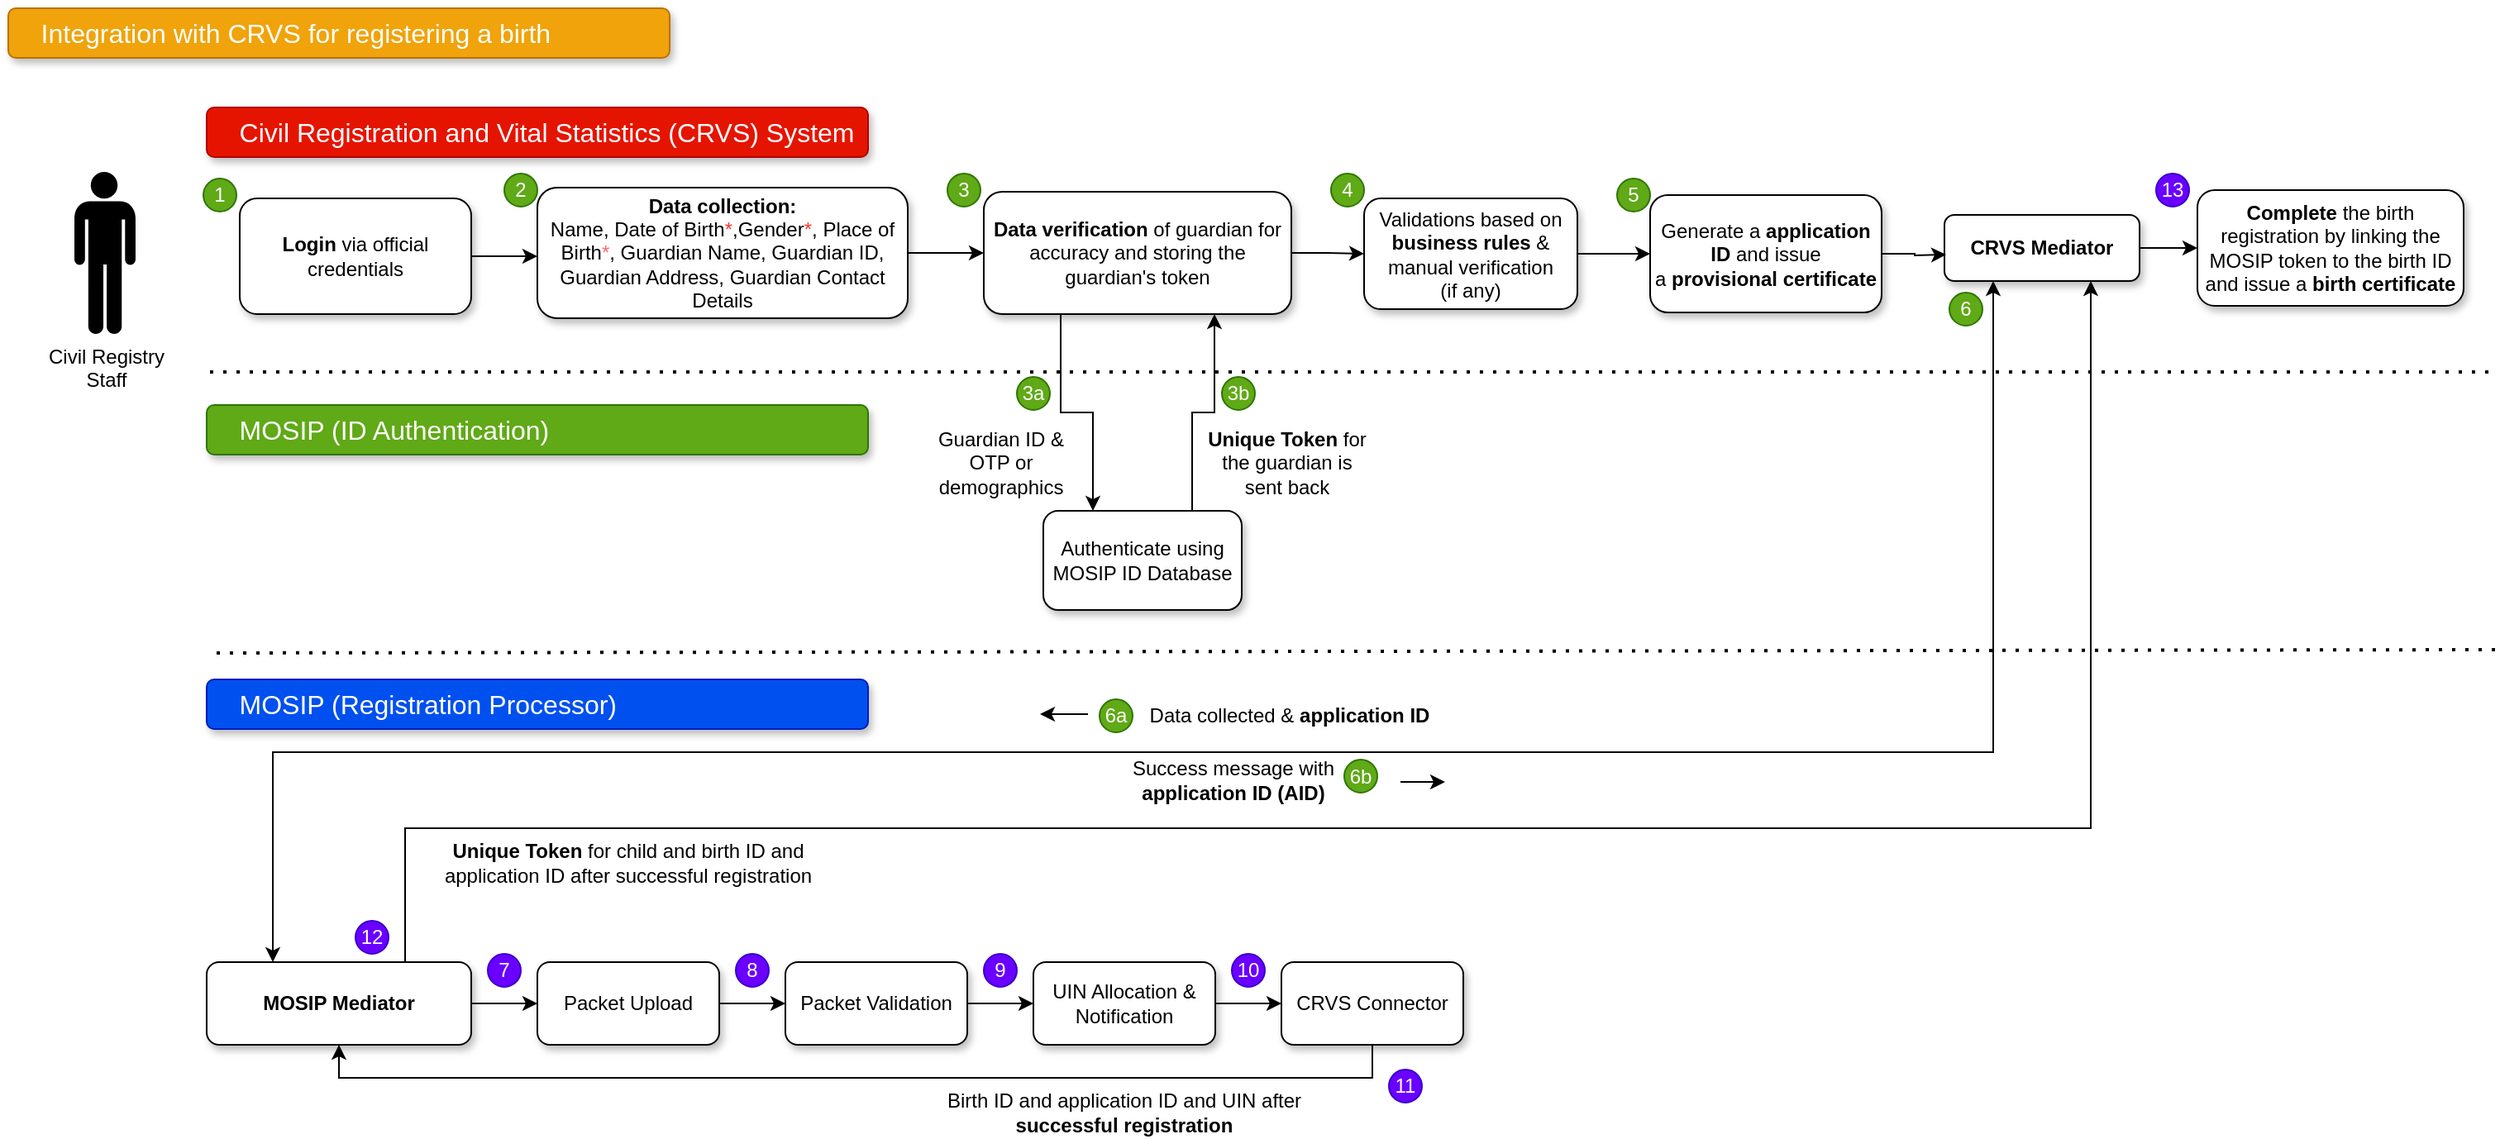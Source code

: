 <mxfile version="20.2.3" type="device" pages="4"><diagram id="oWoidSjBLezhPyrQSLeb" name="Birth Registration"><mxGraphModel dx="946" dy="502" grid="0" gridSize="10" guides="1" tooltips="1" connect="1" arrows="1" fold="1" page="1" pageScale="1" pageWidth="1654" pageHeight="1169" math="0" shadow="0"><root><mxCell id="0"/><mxCell id="1" parent="0"/><mxCell id="OmSmaRA-PGEp-OE2iR0F-1" value="" style="endArrow=none;dashed=1;html=1;dashPattern=1 3;strokeWidth=2;rounded=0;" parent="1" edge="1"><mxGeometry width="50" height="50" relative="1" as="geometry"><mxPoint x="1540" y="260" as="sourcePoint"/><mxPoint x="160" y="260" as="targetPoint"/></mxGeometry></mxCell><mxCell id="OmSmaRA-PGEp-OE2iR0F-5" value="&lt;span style=&quot;font-family: arial, sans-serif; font-size: 16px;&quot;&gt;&amp;nbsp; &amp;nbsp; Civil Registration and Vital Statistics (CRVS) System&lt;/span&gt;" style="rounded=1;whiteSpace=wrap;html=1;fillColor=#e51400;strokeColor=#B20000;fontColor=#ffffff;align=left;shadow=1;" parent="1" vertex="1"><mxGeometry x="160" y="100" width="400" height="30" as="geometry"/></mxCell><mxCell id="OmSmaRA-PGEp-OE2iR0F-15" style="edgeStyle=orthogonalEdgeStyle;rounded=0;orthogonalLoop=1;jettySize=auto;html=1;entryX=0;entryY=0.5;entryDx=0;entryDy=0;fontColor=#000000;startArrow=none;" parent="1" source="M5HhjH9kSYGQIer6ApaT-3" target="OmSmaRA-PGEp-OE2iR0F-12" edge="1"><mxGeometry relative="1" as="geometry"/></mxCell><mxCell id="NP5mwez3h4ZdZqctGsxp-4" style="edgeStyle=orthogonalEdgeStyle;rounded=0;orthogonalLoop=1;jettySize=auto;html=1;entryX=0;entryY=0.5;entryDx=0;entryDy=0;" edge="1" parent="1" source="OmSmaRA-PGEp-OE2iR0F-7" target="M5HhjH9kSYGQIer6ApaT-3"><mxGeometry relative="1" as="geometry"/></mxCell><mxCell id="OmSmaRA-PGEp-OE2iR0F-7" value="&lt;span style=&quot;color: rgb(0, 0, 0);&quot;&gt;&lt;b&gt;Data collection:&lt;/b&gt;&lt;/span&gt;&lt;br style=&quot;color: rgb(0, 0, 0);&quot;&gt;&lt;span style=&quot;color: rgb(0, 0, 0);&quot;&gt;Name&lt;/span&gt;&lt;span style=&quot;color: rgb(0, 0, 0);&quot;&gt;, Date of Birth&lt;/span&gt;&lt;font color=&quot;#ff3333&quot;&gt;*&lt;/font&gt;&lt;span style=&quot;color: rgb(0, 0, 0);&quot;&gt;,&lt;/span&gt;&lt;span style=&quot;color: rgb(0, 0, 0);&quot;&gt;Gender&lt;/span&gt;&lt;font color=&quot;#ff3333&quot;&gt;*&lt;/font&gt;&lt;span style=&quot;color: rgb(0, 0, 0);&quot;&gt;, Place of Birth&lt;/span&gt;&lt;font color=&quot;#ff6666&quot;&gt;*&lt;/font&gt;&lt;span style=&quot;color: rgb(0, 0, 0);&quot;&gt;, Guardian Name, Guardian ID, Guardian Address, Guardian Contact Details&lt;/span&gt;" style="rounded=1;whiteSpace=wrap;html=1;labelBackgroundColor=none;fontColor=#FF3333;shadow=1;" parent="1" vertex="1"><mxGeometry x="360" y="148.5" width="224" height="79" as="geometry"/></mxCell><mxCell id="OmSmaRA-PGEp-OE2iR0F-9" value="&lt;span style=&quot;color: rgb(0, 0, 0);&quot;&gt;Civil Registry&lt;/span&gt;&lt;br style=&quot;color: rgb(0, 0, 0);&quot;&gt;&lt;span style=&quot;color: rgb(0, 0, 0);&quot;&gt;Staff&lt;/span&gt;&lt;font color=&quot;#000000&quot;&gt;&lt;br&gt;&lt;/font&gt;" style="shape=mxgraph.signs.people.man_1;html=1;pointerEvents=1;fillColor=#000000;strokeColor=none;verticalLabelPosition=bottom;verticalAlign=top;align=center;labelBackgroundColor=none;fontColor=#FF3333;" parent="1" vertex="1"><mxGeometry x="80" y="139" width="37" height="98" as="geometry"/></mxCell><mxCell id="OmSmaRA-PGEp-OE2iR0F-13" style="edgeStyle=orthogonalEdgeStyle;rounded=0;orthogonalLoop=1;jettySize=auto;html=1;fontColor=#000000;" parent="1" source="OmSmaRA-PGEp-OE2iR0F-10" edge="1"><mxGeometry relative="1" as="geometry"><mxPoint x="360" y="190" as="targetPoint"/></mxGeometry></mxCell><mxCell id="OmSmaRA-PGEp-OE2iR0F-10" value="&lt;b&gt;Login&lt;/b&gt; via official credentials" style="rounded=1;whiteSpace=wrap;html=1;labelBackgroundColor=none;fontColor=#000000;shadow=1;" parent="1" vertex="1"><mxGeometry x="180" y="155" width="140" height="70" as="geometry"/></mxCell><mxCell id="dczWuEvJES8qpjyGjFLu-3" style="edgeStyle=orthogonalEdgeStyle;rounded=0;orthogonalLoop=1;jettySize=auto;html=1;entryX=0;entryY=0.5;entryDx=0;entryDy=0;fontColor=#FF6666;startArrow=none;startFill=0;" edge="1" parent="1" source="OmSmaRA-PGEp-OE2iR0F-12" target="dczWuEvJES8qpjyGjFLu-1"><mxGeometry relative="1" as="geometry"/></mxCell><mxCell id="OmSmaRA-PGEp-OE2iR0F-12" value="Validations based on &lt;b&gt;business rules&lt;/b&gt; &amp;amp; manual verification&lt;br&gt;(if any)" style="rounded=1;whiteSpace=wrap;html=1;labelBackgroundColor=none;fontColor=#000000;shadow=1;" parent="1" vertex="1"><mxGeometry x="860" y="155" width="129" height="67" as="geometry"/></mxCell><mxCell id="OmSmaRA-PGEp-OE2iR0F-16" value="&lt;span style=&quot;font-family: arial, sans-serif; font-size: 16px;&quot;&gt;&amp;nbsp; &amp;nbsp; MOSIP (Registration Processor)&lt;/span&gt;" style="rounded=1;whiteSpace=wrap;html=1;fillColor=#0050ef;strokeColor=#001DBC;fontColor=#ffffff;align=left;shadow=1;" parent="1" vertex="1"><mxGeometry x="160" y="446" width="400" height="30" as="geometry"/></mxCell><mxCell id="OmSmaRA-PGEp-OE2iR0F-24" style="edgeStyle=orthogonalEdgeStyle;rounded=0;orthogonalLoop=1;jettySize=auto;html=1;entryX=0.25;entryY=0;entryDx=0;entryDy=0;fontColor=#000000;exitX=0.25;exitY=1;exitDx=0;exitDy=0;startArrow=classic;startFill=1;" parent="1" source="OmSmaRA-PGEp-OE2iR0F-18" target="OmSmaRA-PGEp-OE2iR0F-19" edge="1"><mxGeometry relative="1" as="geometry"><Array as="points"><mxPoint x="1241" y="490"/><mxPoint x="200" y="490"/></Array></mxGeometry></mxCell><mxCell id="OmSmaRA-PGEp-OE2iR0F-52" style="edgeStyle=orthogonalEdgeStyle;rounded=0;orthogonalLoop=1;jettySize=auto;html=1;exitX=1;exitY=0.5;exitDx=0;exitDy=0;entryX=0;entryY=0.5;entryDx=0;entryDy=0;fontColor=#000000;" parent="1" source="OmSmaRA-PGEp-OE2iR0F-18" target="OmSmaRA-PGEp-OE2iR0F-50" edge="1"><mxGeometry relative="1" as="geometry"/></mxCell><mxCell id="OmSmaRA-PGEp-OE2iR0F-18" value="&lt;b&gt;CRVS Mediator&lt;/b&gt;" style="rounded=1;whiteSpace=wrap;html=1;labelBackgroundColor=none;fontColor=#000000;shadow=1;" parent="1" vertex="1"><mxGeometry x="1211" y="165" width="118" height="40" as="geometry"/></mxCell><mxCell id="OmSmaRA-PGEp-OE2iR0F-26" style="edgeStyle=orthogonalEdgeStyle;rounded=0;orthogonalLoop=1;jettySize=auto;html=1;entryX=0;entryY=0.5;entryDx=0;entryDy=0;fontColor=#000000;" parent="1" source="OmSmaRA-PGEp-OE2iR0F-19" target="OmSmaRA-PGEp-OE2iR0F-20" edge="1"><mxGeometry relative="1" as="geometry"/></mxCell><mxCell id="OmSmaRA-PGEp-OE2iR0F-30" style="edgeStyle=orthogonalEdgeStyle;rounded=0;orthogonalLoop=1;jettySize=auto;html=1;exitX=0.75;exitY=0;exitDx=0;exitDy=0;entryX=0.75;entryY=1;entryDx=0;entryDy=0;fontColor=#000000;" parent="1" source="OmSmaRA-PGEp-OE2iR0F-19" target="OmSmaRA-PGEp-OE2iR0F-18" edge="1"><mxGeometry relative="1" as="geometry"><Array as="points"><mxPoint x="280" y="536"/><mxPoint x="1300" y="536"/></Array></mxGeometry></mxCell><mxCell id="OmSmaRA-PGEp-OE2iR0F-19" value="&lt;b&gt;MOSIP Mediator&lt;/b&gt;" style="rounded=1;whiteSpace=wrap;html=1;labelBackgroundColor=none;fontColor=#000000;shadow=1;" parent="1" vertex="1"><mxGeometry x="160" y="617" width="160" height="50" as="geometry"/></mxCell><mxCell id="OmSmaRA-PGEp-OE2iR0F-27" style="edgeStyle=orthogonalEdgeStyle;rounded=0;orthogonalLoop=1;jettySize=auto;html=1;entryX=0;entryY=0.5;entryDx=0;entryDy=0;fontColor=#000000;" parent="1" source="OmSmaRA-PGEp-OE2iR0F-20" target="OmSmaRA-PGEp-OE2iR0F-21" edge="1"><mxGeometry relative="1" as="geometry"/></mxCell><mxCell id="OmSmaRA-PGEp-OE2iR0F-20" value="Packet Upload" style="rounded=1;whiteSpace=wrap;html=1;labelBackgroundColor=none;fontColor=#000000;shadow=1;" parent="1" vertex="1"><mxGeometry x="360" y="617" width="110" height="50" as="geometry"/></mxCell><mxCell id="OmSmaRA-PGEp-OE2iR0F-28" style="edgeStyle=orthogonalEdgeStyle;rounded=0;orthogonalLoop=1;jettySize=auto;html=1;entryX=0;entryY=0.5;entryDx=0;entryDy=0;fontColor=#000000;" parent="1" source="OmSmaRA-PGEp-OE2iR0F-21" edge="1"><mxGeometry relative="1" as="geometry"><mxPoint x="660" y="642" as="targetPoint"/></mxGeometry></mxCell><mxCell id="OmSmaRA-PGEp-OE2iR0F-21" value="Packet Validation" style="rounded=1;whiteSpace=wrap;html=1;labelBackgroundColor=none;fontColor=#000000;shadow=1;" parent="1" vertex="1"><mxGeometry x="510" y="617" width="110" height="50" as="geometry"/></mxCell><mxCell id="OmSmaRA-PGEp-OE2iR0F-25" style="edgeStyle=orthogonalEdgeStyle;rounded=0;orthogonalLoop=1;jettySize=auto;html=1;exitX=0.5;exitY=1;exitDx=0;exitDy=0;entryX=0.5;entryY=1;entryDx=0;entryDy=0;fontColor=#000000;" parent="1" source="OmSmaRA-PGEp-OE2iR0F-31" target="OmSmaRA-PGEp-OE2iR0F-19" edge="1"><mxGeometry relative="1" as="geometry"/></mxCell><mxCell id="OmSmaRA-PGEp-OE2iR0F-32" style="edgeStyle=orthogonalEdgeStyle;rounded=0;orthogonalLoop=1;jettySize=auto;html=1;exitX=1;exitY=0.5;exitDx=0;exitDy=0;entryX=0;entryY=0.5;entryDx=0;entryDy=0;fontColor=#000000;" parent="1" source="OmSmaRA-PGEp-OE2iR0F-23" target="OmSmaRA-PGEp-OE2iR0F-31" edge="1"><mxGeometry relative="1" as="geometry"/></mxCell><mxCell id="OmSmaRA-PGEp-OE2iR0F-23" value="UIN Allocation &amp;amp; Notification" style="rounded=1;whiteSpace=wrap;html=1;labelBackgroundColor=none;fontColor=#000000;shadow=1;" parent="1" vertex="1"><mxGeometry x="660" y="617" width="110" height="50" as="geometry"/></mxCell><mxCell id="OmSmaRA-PGEp-OE2iR0F-31" value="CRVS Connector" style="rounded=1;whiteSpace=wrap;html=1;labelBackgroundColor=none;fontColor=#000000;shadow=1;" parent="1" vertex="1"><mxGeometry x="810" y="617" width="110" height="50" as="geometry"/></mxCell><mxCell id="OmSmaRA-PGEp-OE2iR0F-37" value="1" style="ellipse;whiteSpace=wrap;html=1;aspect=fixed;labelBackgroundColor=none;fontColor=#ffffff;fillColor=#60a917;strokeColor=#2D7600;" parent="1" vertex="1"><mxGeometry x="158" y="143" width="20" height="20" as="geometry"/></mxCell><mxCell id="OmSmaRA-PGEp-OE2iR0F-39" value="3" style="ellipse;whiteSpace=wrap;html=1;aspect=fixed;labelBackgroundColor=none;fontColor=#ffffff;fillColor=#60a917;strokeColor=#2D7600;" parent="1" vertex="1"><mxGeometry x="608" y="140" width="20" height="20" as="geometry"/></mxCell><mxCell id="OmSmaRA-PGEp-OE2iR0F-40" value="4" style="ellipse;whiteSpace=wrap;html=1;aspect=fixed;labelBackgroundColor=none;fontColor=#ffffff;fillColor=#60a917;strokeColor=#2D7600;" parent="1" vertex="1"><mxGeometry x="840" y="140" width="20" height="20" as="geometry"/></mxCell><mxCell id="OmSmaRA-PGEp-OE2iR0F-41" value="5" style="ellipse;whiteSpace=wrap;html=1;aspect=fixed;labelBackgroundColor=none;fontColor=#ffffff;fillColor=#60a917;strokeColor=#2D7600;" parent="1" vertex="1"><mxGeometry x="1013" y="143" width="20" height="20" as="geometry"/></mxCell><mxCell id="OmSmaRA-PGEp-OE2iR0F-42" value="7" style="ellipse;whiteSpace=wrap;html=1;aspect=fixed;labelBackgroundColor=none;fontColor=#ffffff;fillColor=#6a00ff;strokeColor=#3700CC;" parent="1" vertex="1"><mxGeometry x="330" y="612" width="20" height="20" as="geometry"/></mxCell><mxCell id="OmSmaRA-PGEp-OE2iR0F-43" value="8" style="ellipse;whiteSpace=wrap;html=1;aspect=fixed;labelBackgroundColor=none;fontColor=#ffffff;fillColor=#6a00ff;strokeColor=#3700CC;" parent="1" vertex="1"><mxGeometry x="480" y="612" width="20" height="20" as="geometry"/></mxCell><mxCell id="OmSmaRA-PGEp-OE2iR0F-44" value="9" style="ellipse;whiteSpace=wrap;html=1;aspect=fixed;labelBackgroundColor=none;fontColor=#ffffff;fillColor=#6a00ff;strokeColor=#3700CC;" parent="1" vertex="1"><mxGeometry x="630" y="612" width="20" height="20" as="geometry"/></mxCell><mxCell id="OmSmaRA-PGEp-OE2iR0F-46" value="10" style="ellipse;whiteSpace=wrap;html=1;aspect=fixed;labelBackgroundColor=none;fontColor=#ffffff;fillColor=#6a00ff;strokeColor=#3700CC;" parent="1" vertex="1"><mxGeometry x="780" y="612" width="20" height="20" as="geometry"/></mxCell><mxCell id="OmSmaRA-PGEp-OE2iR0F-47" value="11" style="ellipse;whiteSpace=wrap;html=1;aspect=fixed;labelBackgroundColor=none;fontColor=#ffffff;fillColor=#6a00ff;strokeColor=#3700CC;" parent="1" vertex="1"><mxGeometry x="875" y="682" width="20" height="20" as="geometry"/></mxCell><mxCell id="OmSmaRA-PGEp-OE2iR0F-49" value="12" style="ellipse;whiteSpace=wrap;html=1;aspect=fixed;labelBackgroundColor=none;fontColor=#ffffff;fillColor=#6a00ff;strokeColor=#3700CC;" parent="1" vertex="1"><mxGeometry x="250" y="592" width="20" height="20" as="geometry"/></mxCell><mxCell id="OmSmaRA-PGEp-OE2iR0F-50" value="&lt;b&gt;Complete&lt;/b&gt; the birth &lt;br&gt;registration by linking the MOSIP token to the birth ID and issue a &lt;b&gt;birth certificate&lt;/b&gt;" style="rounded=1;whiteSpace=wrap;html=1;labelBackgroundColor=none;fontColor=#000000;shadow=1;" parent="1" vertex="1"><mxGeometry x="1364" y="150" width="161" height="70" as="geometry"/></mxCell><mxCell id="OmSmaRA-PGEp-OE2iR0F-53" value="&lt;span style=&quot;font-family: arial, sans-serif; font-size: 16px;&quot;&gt;&lt;font color=&quot;#ffffff&quot;&gt;&amp;nbsp; &amp;nbsp; Integration with CRVS for registering a birth&lt;/font&gt;&lt;/span&gt;" style="rounded=1;whiteSpace=wrap;html=1;fillColor=#f0a30a;strokeColor=#BD7000;align=left;shadow=1;fontColor=#000000;" parent="1" vertex="1"><mxGeometry x="40" y="40" width="400" height="30" as="geometry"/></mxCell><mxCell id="OmSmaRA-PGEp-OE2iR0F-96" value="Data collected &amp;amp; &lt;b&gt;application ID&lt;/b&gt;" style="text;html=1;strokeColor=none;fillColor=none;align=center;verticalAlign=middle;whiteSpace=wrap;rounded=0;labelBackgroundColor=none;fontColor=#000000;" parent="1" vertex="1"><mxGeometry x="702" y="453" width="226" height="30" as="geometry"/></mxCell><mxCell id="OmSmaRA-PGEp-OE2iR0F-97" value="&lt;b&gt;Unique Token&lt;/b&gt; for child and birth ID and application ID after successful registration" style="text;html=1;strokeColor=none;fillColor=none;align=center;verticalAlign=middle;whiteSpace=wrap;rounded=0;labelBackgroundColor=none;fontColor=#000000;" parent="1" vertex="1"><mxGeometry x="285" y="542" width="260" height="30" as="geometry"/></mxCell><mxCell id="OmSmaRA-PGEp-OE2iR0F-98" value="Birth ID and application ID and UIN after &lt;b&gt;successful registration&lt;/b&gt;" style="text;html=1;strokeColor=none;fillColor=none;align=center;verticalAlign=middle;whiteSpace=wrap;rounded=0;labelBackgroundColor=none;fontColor=#000000;" parent="1" vertex="1"><mxGeometry x="585" y="693" width="260" height="30" as="geometry"/></mxCell><mxCell id="M5HhjH9kSYGQIer6ApaT-1" value="" style="endArrow=none;dashed=1;html=1;dashPattern=1 3;strokeWidth=2;rounded=0;" parent="1" edge="1"><mxGeometry width="50" height="50" relative="1" as="geometry"><mxPoint x="1544" y="428" as="sourcePoint"/><mxPoint x="160" y="430" as="targetPoint"/></mxGeometry></mxCell><mxCell id="M5HhjH9kSYGQIer6ApaT-2" value="&lt;span style=&quot;font-family: arial, sans-serif; font-size: 16px;&quot;&gt;&amp;nbsp; &amp;nbsp; MOSIP (ID Authentication)&lt;/span&gt;" style="rounded=1;whiteSpace=wrap;html=1;fillColor=#60a917;strokeColor=#2D7600;fontColor=#ffffff;align=left;shadow=1;" parent="1" vertex="1"><mxGeometry x="160" y="280" width="400" height="30" as="geometry"/></mxCell><mxCell id="M5HhjH9kSYGQIer6ApaT-7" style="edgeStyle=orthogonalEdgeStyle;rounded=0;orthogonalLoop=1;jettySize=auto;html=1;exitX=0.25;exitY=1;exitDx=0;exitDy=0;entryX=0.25;entryY=0;entryDx=0;entryDy=0;" parent="1" source="M5HhjH9kSYGQIer6ApaT-3" target="M5HhjH9kSYGQIer6ApaT-6" edge="1"><mxGeometry relative="1" as="geometry"/></mxCell><mxCell id="M5HhjH9kSYGQIer6ApaT-3" value="&lt;b&gt;Data verification&lt;/b&gt; of guardian for accuracy and storing the guardian's&amp;nbsp;token" style="rounded=1;whiteSpace=wrap;html=1;labelBackgroundColor=none;fontColor=#000000;shadow=1;" parent="1" vertex="1"><mxGeometry x="630" y="151" width="186" height="74" as="geometry"/></mxCell><mxCell id="M5HhjH9kSYGQIer6ApaT-8" style="edgeStyle=orthogonalEdgeStyle;rounded=0;orthogonalLoop=1;jettySize=auto;html=1;exitX=0.75;exitY=0;exitDx=0;exitDy=0;entryX=0.75;entryY=1;entryDx=0;entryDy=0;" parent="1" source="M5HhjH9kSYGQIer6ApaT-6" target="M5HhjH9kSYGQIer6ApaT-3" edge="1"><mxGeometry relative="1" as="geometry"/></mxCell><mxCell id="M5HhjH9kSYGQIer6ApaT-6" value="Authenticate using MOSIP ID Database" style="rounded=1;whiteSpace=wrap;html=1;gradientColor=none;shadow=1;" parent="1" vertex="1"><mxGeometry x="666" y="344" width="120" height="60" as="geometry"/></mxCell><mxCell id="M5HhjH9kSYGQIer6ApaT-9" value="3a" style="ellipse;whiteSpace=wrap;html=1;aspect=fixed;labelBackgroundColor=none;fontColor=#ffffff;fillColor=#60a917;strokeColor=#2D7600;" parent="1" vertex="1"><mxGeometry x="650" y="263" width="20" height="20" as="geometry"/></mxCell><mxCell id="M5HhjH9kSYGQIer6ApaT-10" value="3b" style="ellipse;whiteSpace=wrap;html=1;aspect=fixed;labelBackgroundColor=none;fontColor=#ffffff;fillColor=#60a917;strokeColor=#2D7600;" parent="1" vertex="1"><mxGeometry x="774" y="263" width="20" height="20" as="geometry"/></mxCell><mxCell id="M5HhjH9kSYGQIer6ApaT-11" value="&lt;b&gt;Unique Token&lt;/b&gt; for the guardian is sent back" style="text;html=1;strokeColor=none;fillColor=none;align=center;verticalAlign=middle;whiteSpace=wrap;rounded=0;" parent="1" vertex="1"><mxGeometry x="761" y="293.5" width="105" height="42" as="geometry"/></mxCell><mxCell id="NDUkEE6ANNjScLKexhDH-2" value="6a" style="ellipse;whiteSpace=wrap;html=1;aspect=fixed;labelBackgroundColor=none;fontColor=#ffffff;fillColor=#60a917;strokeColor=#2D7600;" parent="1" vertex="1"><mxGeometry x="700" y="458" width="20" height="20" as="geometry"/></mxCell><mxCell id="NP5mwez3h4ZdZqctGsxp-2" value="Guardian ID &amp;amp; OTP or demographics" style="text;html=1;strokeColor=none;fillColor=none;align=center;verticalAlign=middle;whiteSpace=wrap;rounded=0;" vertex="1" parent="1"><mxGeometry x="587.5" y="291" width="105" height="47" as="geometry"/></mxCell><mxCell id="NP5mwez3h4ZdZqctGsxp-3" value="2" style="ellipse;whiteSpace=wrap;html=1;aspect=fixed;labelBackgroundColor=none;fontColor=#ffffff;fillColor=#60a917;strokeColor=#2D7600;" vertex="1" parent="1"><mxGeometry x="340" y="140" width="20" height="20" as="geometry"/></mxCell><mxCell id="NP5mwez3h4ZdZqctGsxp-5" value="Success message with &lt;br&gt;&lt;b&gt;application ID (AID)&lt;/b&gt;" style="text;html=1;strokeColor=none;fillColor=none;align=center;verticalAlign=middle;whiteSpace=wrap;rounded=0;labelBackgroundColor=none;fontColor=#000000;" vertex="1" parent="1"><mxGeometry x="661" y="499.5" width="240" height="15" as="geometry"/></mxCell><mxCell id="NP5mwez3h4ZdZqctGsxp-6" value="6b" style="ellipse;whiteSpace=wrap;html=1;aspect=fixed;labelBackgroundColor=none;fontColor=#ffffff;fillColor=#60a917;strokeColor=#2D7600;" vertex="1" parent="1"><mxGeometry x="848" y="494.5" width="20" height="20" as="geometry"/></mxCell><mxCell id="dczWuEvJES8qpjyGjFLu-4" style="edgeStyle=orthogonalEdgeStyle;rounded=0;orthogonalLoop=1;jettySize=auto;html=1;fontColor=#FF6666;startArrow=none;startFill=0;" edge="1" parent="1" source="dczWuEvJES8qpjyGjFLu-1"><mxGeometry relative="1" as="geometry"><mxPoint x="1212" y="189" as="targetPoint"/></mxGeometry></mxCell><mxCell id="dczWuEvJES8qpjyGjFLu-1" value="Generate a &lt;b&gt;application ID&lt;/b&gt; and issue a&amp;nbsp;&lt;b&gt;provisional certificate&lt;/b&gt;" style="rounded=1;whiteSpace=wrap;html=1;labelBackgroundColor=none;fontColor=#000000;shadow=1;" vertex="1" parent="1"><mxGeometry x="1033" y="153" width="140" height="71" as="geometry"/></mxCell><mxCell id="eHV-joQXG5OsY631MDlQ-2" value="" style="endArrow=classic;html=1;rounded=0;fontColor=#FF6666;" edge="1" parent="1"><mxGeometry width="50" height="50" relative="1" as="geometry"><mxPoint x="693" y="467" as="sourcePoint"/><mxPoint x="664" y="467" as="targetPoint"/></mxGeometry></mxCell><mxCell id="eHV-joQXG5OsY631MDlQ-3" value="" style="endArrow=classic;html=1;rounded=0;fontColor=#FF6666;" edge="1" parent="1"><mxGeometry width="50" height="50" relative="1" as="geometry"><mxPoint x="882" y="508" as="sourcePoint"/><mxPoint x="909" y="508" as="targetPoint"/></mxGeometry></mxCell><mxCell id="uYoKZtyKQPCAyTGMCrVA-1" value="6" style="ellipse;whiteSpace=wrap;html=1;aspect=fixed;labelBackgroundColor=none;fontColor=#ffffff;fillColor=#60a917;strokeColor=#2D7600;" vertex="1" parent="1"><mxGeometry x="1214" y="212" width="20" height="20" as="geometry"/></mxCell><mxCell id="M3TIegHn4CX6P_ataYsm-1" value="13" style="ellipse;whiteSpace=wrap;html=1;aspect=fixed;labelBackgroundColor=none;fontColor=#ffffff;fillColor=#6a00ff;strokeColor=#3700CC;" vertex="1" parent="1"><mxGeometry x="1339" y="140" width="20" height="20" as="geometry"/></mxCell></root></mxGraphModel></diagram><diagram id="qoVZqZUnkTnQ6CXhGJMV" name="Death Registration"><mxGraphModel dx="946" dy="502" grid="0" gridSize="10" guides="1" tooltips="1" connect="1" arrows="1" fold="1" page="1" pageScale="1" pageWidth="1654" pageHeight="1169" math="0" shadow="0"><root><mxCell id="0"/><mxCell id="1" parent="0"/><mxCell id="7gBQ9dsoVodIbNb9ugCb-2" value="" style="endArrow=none;dashed=1;html=1;dashPattern=1 3;strokeWidth=2;rounded=0;" parent="1" edge="1"><mxGeometry width="50" height="50" relative="1" as="geometry"><mxPoint x="1600" y="260" as="sourcePoint"/><mxPoint x="160" y="260" as="targetPoint"/></mxGeometry></mxCell><mxCell id="7gBQ9dsoVodIbNb9ugCb-3" value="&lt;span style=&quot;font-family: arial, sans-serif; font-size: 16px;&quot;&gt;&amp;nbsp; &amp;nbsp; Civil Registration and Vital Statistics (CRVS) System&lt;/span&gt;" style="rounded=1;whiteSpace=wrap;html=1;fillColor=#e51400;strokeColor=#B20000;align=left;glass=0;shadow=1;fontColor=#ffffff;" parent="1" vertex="1"><mxGeometry x="160" y="100" width="400" height="30" as="geometry"/></mxCell><mxCell id="um-BDG5KXyJcUlpcHqwI-1" style="edgeStyle=orthogonalEdgeStyle;rounded=0;orthogonalLoop=1;jettySize=auto;html=1;entryX=0;entryY=0.5;entryDx=0;entryDy=0;startArrow=none;startFill=0;" edge="1" parent="1" source="7gBQ9dsoVodIbNb9ugCb-5" target="6GwhgrKg4tWR35QhBDIp-1"><mxGeometry relative="1" as="geometry"/></mxCell><mxCell id="7gBQ9dsoVodIbNb9ugCb-5" value="&lt;font color=&quot;#000000&quot;&gt;&lt;b&gt;Data collection:&lt;/b&gt;&lt;br&gt;Provide &lt;b&gt;UIN&lt;/b&gt; or&amp;nbsp;&lt;b&gt;VID&lt;/b&gt; of the&amp;nbsp;deceased&lt;/font&gt;&lt;font color=&quot;#000000&quot;&gt;, Date of Death&lt;/font&gt;&lt;font color=&quot;#ff6666&quot;&gt;*&lt;/font&gt;&lt;font color=&quot;#000000&quot;&gt;, Name&lt;/font&gt;&lt;font color=&quot;#ff6666&quot;&gt;*&lt;/font&gt;&lt;font color=&quot;#000000&quot;&gt;, Gender&lt;/font&gt;&lt;font color=&quot;#ff6666&quot;&gt;*&lt;/font&gt;&lt;font color=&quot;#000000&quot;&gt;, Age&lt;/font&gt;&lt;font color=&quot;#ff6666&quot;&gt;*&lt;/font&gt;&lt;font color=&quot;#000000&quot;&gt;, Place of Death&lt;/font&gt;&lt;font color=&quot;#ff6666&quot;&gt;*&lt;/font&gt;&lt;font color=&quot;#000000&quot;&gt; and informant information&lt;/font&gt;" style="rounded=1;whiteSpace=wrap;html=1;labelBackgroundColor=none;fontColor=#FF3333;shadow=1;" parent="1" vertex="1"><mxGeometry x="368" y="155" width="232" height="70" as="geometry"/></mxCell><mxCell id="7gBQ9dsoVodIbNb9ugCb-6" value="&lt;font color=&quot;#000000&quot;&gt;Civil Registry &lt;br&gt;Staff&lt;br&gt;&lt;/font&gt;" style="shape=mxgraph.signs.people.man_1;html=1;pointerEvents=1;fillColor=#000000;strokeColor=none;verticalLabelPosition=bottom;verticalAlign=top;align=center;labelBackgroundColor=none;fontColor=#FF3333;" parent="1" vertex="1"><mxGeometry x="80" y="139" width="37" height="98" as="geometry"/></mxCell><mxCell id="7gBQ9dsoVodIbNb9ugCb-7" style="edgeStyle=orthogonalEdgeStyle;rounded=0;orthogonalLoop=1;jettySize=auto;html=1;fontColor=#000000;entryX=0;entryY=0.5;entryDx=0;entryDy=0;" parent="1" source="7gBQ9dsoVodIbNb9ugCb-8" target="7gBQ9dsoVodIbNb9ugCb-5" edge="1"><mxGeometry relative="1" as="geometry"><mxPoint x="360" y="190" as="targetPoint"/></mxGeometry></mxCell><mxCell id="7gBQ9dsoVodIbNb9ugCb-8" value="&lt;b&gt;Login&lt;/b&gt;&amp;nbsp;via official credentials" style="rounded=1;whiteSpace=wrap;html=1;labelBackgroundColor=none;fontColor=#000000;shadow=1;" parent="1" vertex="1"><mxGeometry x="180" y="155" width="140" height="70" as="geometry"/></mxCell><mxCell id="7gBQ9dsoVodIbNb9ugCb-14" value="&lt;span style=&quot;font-family: arial, sans-serif; font-size: 16px;&quot;&gt;&amp;nbsp; &amp;nbsp; MOSIP (Registration Processor)&lt;/span&gt;" style="rounded=1;whiteSpace=wrap;html=1;fillColor=#0050ef;strokeColor=#001DBC;fontColor=#ffffff;align=left;shadow=1;" parent="1" vertex="1"><mxGeometry x="160" y="455" width="400" height="30" as="geometry"/></mxCell><mxCell id="7gBQ9dsoVodIbNb9ugCb-15" style="edgeStyle=orthogonalEdgeStyle;rounded=0;orthogonalLoop=1;jettySize=auto;html=1;entryX=0.25;entryY=0;entryDx=0;entryDy=0;fontColor=#000000;exitX=0.25;exitY=1;exitDx=0;exitDy=0;jumpStyle=arc;" parent="1" source="7gBQ9dsoVodIbNb9ugCb-17" target="7gBQ9dsoVodIbNb9ugCb-20" edge="1"><mxGeometry relative="1" as="geometry"><Array as="points"><mxPoint x="1234" y="510"/><mxPoint x="200" y="510"/></Array></mxGeometry></mxCell><mxCell id="7gBQ9dsoVodIbNb9ugCb-16" style="edgeStyle=orthogonalEdgeStyle;rounded=0;orthogonalLoop=1;jettySize=auto;html=1;exitX=1;exitY=0.5;exitDx=0;exitDy=0;entryX=0;entryY=0.5;entryDx=0;entryDy=0;fontColor=#000000;" parent="1" source="7gBQ9dsoVodIbNb9ugCb-17" target="7gBQ9dsoVodIbNb9ugCb-32" edge="1"><mxGeometry relative="1" as="geometry"/></mxCell><mxCell id="7gBQ9dsoVodIbNb9ugCb-17" value="&lt;b&gt;CRVS Mediator&lt;/b&gt;" style="rounded=1;whiteSpace=wrap;html=1;labelBackgroundColor=none;fontColor=#000000;shadow=1;" parent="1" vertex="1"><mxGeometry x="1194" y="170.5" width="160" height="40" as="geometry"/></mxCell><mxCell id="7gBQ9dsoVodIbNb9ugCb-19" style="edgeStyle=orthogonalEdgeStyle;rounded=0;orthogonalLoop=1;jettySize=auto;html=1;exitX=0.75;exitY=0;exitDx=0;exitDy=0;entryX=0.75;entryY=1;entryDx=0;entryDy=0;fontColor=#000000;jumpStyle=arc;" parent="1" source="7gBQ9dsoVodIbNb9ugCb-20" target="7gBQ9dsoVodIbNb9ugCb-17" edge="1"><mxGeometry relative="1" as="geometry"><Array as="points"><mxPoint x="280" y="530"/><mxPoint x="1314" y="530"/></Array></mxGeometry></mxCell><mxCell id="7gBQ9dsoVodIbNb9ugCb-51" style="edgeStyle=orthogonalEdgeStyle;rounded=0;jumpStyle=arc;orthogonalLoop=1;jettySize=auto;html=1;exitX=1;exitY=0.5;exitDx=0;exitDy=0;entryX=0;entryY=0.5;entryDx=0;entryDy=0;fontColor=#000000;" parent="1" source="7gBQ9dsoVodIbNb9ugCb-20" target="7gBQ9dsoVodIbNb9ugCb-24" edge="1"><mxGeometry relative="1" as="geometry"><mxPoint x="375" y="605" as="targetPoint"/></mxGeometry></mxCell><mxCell id="7gBQ9dsoVodIbNb9ugCb-20" value="&lt;b&gt;MOSIP Mediator&lt;/b&gt;" style="rounded=1;whiteSpace=wrap;html=1;labelBackgroundColor=none;fontColor=#000000;shadow=1;" parent="1" vertex="1"><mxGeometry x="160" y="580" width="160" height="50" as="geometry"/></mxCell><mxCell id="7gBQ9dsoVodIbNb9ugCb-21" style="edgeStyle=orthogonalEdgeStyle;rounded=0;orthogonalLoop=1;jettySize=auto;html=1;entryX=0;entryY=0.5;entryDx=0;entryDy=0;fontColor=#000000;" parent="1" source="7gBQ9dsoVodIbNb9ugCb-24" target="7gBQ9dsoVodIbNb9ugCb-37" edge="1"><mxGeometry relative="1" as="geometry"><mxPoint x="625" y="606" as="targetPoint"/></mxGeometry></mxCell><mxCell id="7gBQ9dsoVodIbNb9ugCb-23" style="edgeStyle=orthogonalEdgeStyle;rounded=0;orthogonalLoop=1;jettySize=auto;html=1;exitX=0.25;exitY=1;exitDx=0;exitDy=0;entryX=0.75;entryY=1;entryDx=0;entryDy=0;fontColor=#000000;" parent="1" source="7gBQ9dsoVodIbNb9ugCb-24" target="7gBQ9dsoVodIbNb9ugCb-20" edge="1"><mxGeometry relative="1" as="geometry"><Array as="points"><mxPoint x="460" y="630"/><mxPoint x="460" y="660"/><mxPoint x="280" y="660"/></Array></mxGeometry></mxCell><mxCell id="7gBQ9dsoVodIbNb9ugCb-24" value="Deactive Record in ID Repository" style="rounded=1;whiteSpace=wrap;html=1;labelBackgroundColor=none;fontColor=#000000;shadow=1;" parent="1" vertex="1"><mxGeometry x="400" y="580" width="110" height="50" as="geometry"/></mxCell><mxCell id="7gBQ9dsoVodIbNb9ugCb-25" value="1" style="ellipse;whiteSpace=wrap;html=1;aspect=fixed;labelBackgroundColor=none;fontColor=#ffffff;fillColor=#60a917;strokeColor=#2D7600;" parent="1" vertex="1"><mxGeometry x="157" y="149" width="20" height="20" as="geometry"/></mxCell><mxCell id="7gBQ9dsoVodIbNb9ugCb-27" value="3" style="ellipse;whiteSpace=wrap;html=1;aspect=fixed;labelBackgroundColor=none;fontColor=#ffffff;fillColor=#60a917;strokeColor=#2D7600;" parent="1" vertex="1"><mxGeometry x="620" y="149" width="20" height="20" as="geometry"/></mxCell><mxCell id="7gBQ9dsoVodIbNb9ugCb-29" value="5" style="ellipse;whiteSpace=wrap;html=1;aspect=fixed;labelBackgroundColor=none;fontColor=#ffffff;fillColor=#60a917;strokeColor=#2D7600;" parent="1" vertex="1"><mxGeometry x="976" y="150.5" width="20" height="20" as="geometry"/></mxCell><mxCell id="7gBQ9dsoVodIbNb9ugCb-31" value="9" style="ellipse;whiteSpace=wrap;html=1;aspect=fixed;labelBackgroundColor=none;fontColor=#ffffff;fillColor=#60a917;strokeColor=#2D7600;" parent="1" vertex="1"><mxGeometry x="256" y="557" width="20" height="20" as="geometry"/></mxCell><mxCell id="7gBQ9dsoVodIbNb9ugCb-32" value="Mark the death registration&lt;br&gt;as &lt;b&gt;complete&lt;/b&gt; and issue a &lt;b&gt;death certificate&lt;/b&gt;" style="rounded=1;whiteSpace=wrap;html=1;labelBackgroundColor=none;fontColor=#000000;shadow=1;" parent="1" vertex="1"><mxGeometry x="1400" y="152.5" width="170" height="75" as="geometry"/></mxCell><mxCell id="7gBQ9dsoVodIbNb9ugCb-36" style="edgeStyle=orthogonalEdgeStyle;rounded=0;jumpStyle=arc;orthogonalLoop=1;jettySize=auto;html=1;entryX=0;entryY=0.5;entryDx=0;entryDy=0;fontColor=#000000;" parent="1" source="7gBQ9dsoVodIbNb9ugCb-37" target="7gBQ9dsoVodIbNb9ugCb-47" edge="1"><mxGeometry relative="1" as="geometry"/></mxCell><mxCell id="7gBQ9dsoVodIbNb9ugCb-37" value="Update Deactivation in ID Authentication" style="rounded=1;whiteSpace=wrap;html=1;labelBackgroundColor=none;fontColor=#000000;shadow=1;" parent="1" vertex="1"><mxGeometry x="560" y="580" width="110" height="50" as="geometry"/></mxCell><mxCell id="7gBQ9dsoVodIbNb9ugCb-40" value="&lt;b&gt;UIN&lt;/b&gt; or &lt;b&gt;VID&lt;/b&gt; of the deceased and &lt;br&gt;&lt;b&gt;application ID (AID)&lt;/b&gt;" style="text;html=1;strokeColor=none;fillColor=none;align=center;verticalAlign=middle;whiteSpace=wrap;rounded=0;labelBackgroundColor=none;fontColor=#000000;" parent="1" vertex="1"><mxGeometry x="580" y="477" width="270" height="30" as="geometry"/></mxCell><mxCell id="7gBQ9dsoVodIbNb9ugCb-44" value="7" style="ellipse;whiteSpace=wrap;html=1;aspect=fixed;labelBackgroundColor=none;fontColor=#ffffff;fillColor=#60a917;strokeColor=#2D7600;" parent="1" vertex="1"><mxGeometry x="377" y="575" width="20" height="20" as="geometry"/></mxCell><mxCell id="7gBQ9dsoVodIbNb9ugCb-45" value="8a" style="ellipse;whiteSpace=wrap;html=1;aspect=fixed;labelBackgroundColor=none;fontColor=#ffffff;fillColor=#60a917;strokeColor=#2D7600;" parent="1" vertex="1"><mxGeometry x="435" y="638" width="20" height="20" as="geometry"/></mxCell><mxCell id="7gBQ9dsoVodIbNb9ugCb-47" value="Notify the resident" style="rounded=1;whiteSpace=wrap;html=1;labelBackgroundColor=none;fontColor=#000000;shadow=1;" parent="1" vertex="1"><mxGeometry x="717" y="580" width="110" height="50" as="geometry"/></mxCell><mxCell id="7gBQ9dsoVodIbNb9ugCb-48" value="Success message with &lt;b&gt;Unique Token&lt;/b&gt; of deceased and the&amp;nbsp;&lt;b&gt;application ID (AID)&lt;/b&gt;" style="text;html=1;strokeColor=none;fillColor=none;align=center;verticalAlign=middle;whiteSpace=wrap;rounded=0;labelBackgroundColor=none;fontColor=#000000;" parent="1" vertex="1"><mxGeometry x="596" y="533" width="296" height="30" as="geometry"/></mxCell><mxCell id="7gBQ9dsoVodIbNb9ugCb-49" value="8c" style="ellipse;whiteSpace=wrap;html=1;aspect=fixed;labelBackgroundColor=none;fontColor=#ffffff;fillColor=#60a917;strokeColor=#2D7600;" parent="1" vertex="1"><mxGeometry x="695" y="579" width="20" height="20" as="geometry"/></mxCell><mxCell id="7gBQ9dsoVodIbNb9ugCb-50" value="10" style="ellipse;whiteSpace=wrap;html=1;aspect=fixed;labelBackgroundColor=none;fontColor=#ffffff;fillColor=#60a917;strokeColor=#2D7600;" parent="1" vertex="1"><mxGeometry x="1375" y="149" width="20" height="20" as="geometry"/></mxCell><mxCell id="7gBQ9dsoVodIbNb9ugCb-53" value="UIN and success message" style="text;html=1;strokeColor=none;fillColor=none;align=center;verticalAlign=middle;whiteSpace=wrap;rounded=0;labelBackgroundColor=none;fontColor=#000000;" parent="1" vertex="1"><mxGeometry x="239" y="658" width="270" height="30" as="geometry"/></mxCell><mxCell id="X99YS51fa32FNHEsX0yR-1" value="" style="endArrow=none;dashed=1;html=1;dashPattern=1 3;strokeWidth=2;rounded=0;" parent="1" edge="1"><mxGeometry width="50" height="50" relative="1" as="geometry"><mxPoint x="1600" y="440" as="sourcePoint"/><mxPoint x="160" y="440" as="targetPoint"/></mxGeometry></mxCell><mxCell id="X99YS51fa32FNHEsX0yR-2" value="&lt;span style=&quot;font-family: arial, sans-serif; font-size: 16px;&quot;&gt;&amp;nbsp; &amp;nbsp; MOSIP (ID Authentication)&lt;/span&gt;" style="rounded=1;whiteSpace=wrap;html=1;fillColor=#60a917;strokeColor=#2D7600;fontColor=#ffffff;align=left;shadow=1;" parent="1" vertex="1"><mxGeometry x="160" y="280" width="400" height="30" as="geometry"/></mxCell><mxCell id="kt644cmd1hsRRbLyokyK-9" style="edgeStyle=orthogonalEdgeStyle;rounded=0;orthogonalLoop=1;jettySize=auto;html=1;exitX=0.25;exitY=1;exitDx=0;exitDy=0;entryX=0.25;entryY=0;entryDx=0;entryDy=0;fontColor=#000000;" parent="1" source="6GwhgrKg4tWR35QhBDIp-1" target="kt644cmd1hsRRbLyokyK-5" edge="1"><mxGeometry relative="1" as="geometry"/></mxCell><mxCell id="m0ElDq2w1p-9SCF22SnF-2" style="edgeStyle=orthogonalEdgeStyle;rounded=0;orthogonalLoop=1;jettySize=auto;html=1;fontColor=#FF6666;startArrow=none;startFill=0;" edge="1" parent="1" source="6GwhgrKg4tWR35QhBDIp-1" target="m0ElDq2w1p-9SCF22SnF-1"><mxGeometry relative="1" as="geometry"/></mxCell><mxCell id="6GwhgrKg4tWR35QhBDIp-1" value="&lt;font color=&quot;#000000&quot;&gt;Demographic &lt;b&gt;Verification&lt;/b&gt; of the deceased&lt;/font&gt;" style="rounded=1;whiteSpace=wrap;html=1;labelBackgroundColor=none;fontColor=#FF3333;shadow=1;" parent="1" vertex="1"><mxGeometry x="645" y="155" width="130" height="70" as="geometry"/></mxCell><mxCell id="kt644cmd1hsRRbLyokyK-10" style="edgeStyle=orthogonalEdgeStyle;rounded=0;orthogonalLoop=1;jettySize=auto;html=1;exitX=0.75;exitY=0;exitDx=0;exitDy=0;entryX=0.75;entryY=1;entryDx=0;entryDy=0;fontColor=#000000;" parent="1" source="kt644cmd1hsRRbLyokyK-5" target="6GwhgrKg4tWR35QhBDIp-1" edge="1"><mxGeometry relative="1" as="geometry"/></mxCell><mxCell id="kt644cmd1hsRRbLyokyK-5" value="Verify using MOSIP ID Database" style="rounded=1;whiteSpace=wrap;html=1;shadow=1;" parent="1" vertex="1"><mxGeometry x="650" y="360" width="120" height="60" as="geometry"/></mxCell><mxCell id="kt644cmd1hsRRbLyokyK-6" value="3a" style="ellipse;whiteSpace=wrap;html=1;aspect=fixed;labelBackgroundColor=none;fontColor=#ffffff;fillColor=#60a917;strokeColor=#2D7600;" parent="1" vertex="1"><mxGeometry x="650" y="290" width="20" height="20" as="geometry"/></mxCell><mxCell id="kt644cmd1hsRRbLyokyK-7" value="3b" style="ellipse;whiteSpace=wrap;html=1;aspect=fixed;labelBackgroundColor=none;fontColor=#ffffff;fillColor=#60a917;strokeColor=#2D7600;" parent="1" vertex="1"><mxGeometry x="750" y="290" width="20" height="20" as="geometry"/></mxCell><mxCell id="kt644cmd1hsRRbLyokyK-8" value="&lt;b&gt;Unique Token&lt;/b&gt;&amp;nbsp;for the deceased is sent back" style="text;html=1;strokeColor=none;fillColor=none;align=center;verticalAlign=middle;whiteSpace=wrap;rounded=0;" parent="1" vertex="1"><mxGeometry x="750" y="320" width="113" height="30" as="geometry"/></mxCell><mxCell id="X_NpYLPNLeaS-QGz6V5c-1" value="2" style="ellipse;whiteSpace=wrap;html=1;aspect=fixed;labelBackgroundColor=none;fontColor=#ffffff;fillColor=#60a917;strokeColor=#2D7600;" parent="1" vertex="1"><mxGeometry x="344" y="149" width="20" height="20" as="geometry"/></mxCell><mxCell id="X_NpYLPNLeaS-QGz6V5c-2" value="4" style="ellipse;whiteSpace=wrap;html=1;aspect=fixed;labelBackgroundColor=none;fontColor=#ffffff;fillColor=#60a917;strokeColor=#2D7600;" parent="1" vertex="1"><mxGeometry x="796.5" y="149" width="20" height="20" as="geometry"/></mxCell><mxCell id="um-BDG5KXyJcUlpcHqwI-2" value="&lt;span style=&quot;font-family: arial, sans-serif; font-size: 16px;&quot;&gt;&lt;font color=&quot;#ffffff&quot;&gt;&amp;nbsp; &amp;nbsp; Integration with CRVS for registering a death&lt;/font&gt;&lt;/span&gt;" style="rounded=1;whiteSpace=wrap;html=1;align=left;fillColor=#f0a30a;strokeColor=#BD7000;shadow=1;glass=0;sketch=0;fontColor=#000000;" vertex="1" parent="1"><mxGeometry x="90" y="40" width="370" height="30" as="geometry"/></mxCell><mxCell id="oXFgcvCbw12XB0nBaO3G-1" style="edgeStyle=orthogonalEdgeStyle;rounded=0;orthogonalLoop=1;jettySize=auto;html=1;entryX=0;entryY=0.5;entryDx=0;entryDy=0;fontColor=#FF6666;startArrow=none;startFill=0;" edge="1" parent="1" source="VZHwv0HmpU46MTcqJRNW-1" target="7gBQ9dsoVodIbNb9ugCb-17"><mxGeometry relative="1" as="geometry"/></mxCell><mxCell id="m0ElDq2w1p-9SCF22SnF-1" value="&lt;span style=&quot;color: rgb(0, 0, 0);&quot;&gt;Validations based on&amp;nbsp;&lt;/span&gt;&lt;b style=&quot;color: rgb(0, 0, 0);&quot;&gt;business rules&lt;/b&gt;&lt;span style=&quot;color: rgb(0, 0, 0);&quot;&gt;&amp;nbsp;&amp;amp; manual verification&lt;/span&gt;&lt;br style=&quot;color: rgb(0, 0, 0);&quot;&gt;&lt;span style=&quot;color: rgb(0, 0, 0);&quot;&gt;(if any)&lt;/span&gt;" style="rounded=1;whiteSpace=wrap;html=1;labelBackgroundColor=none;fontColor=#FF3333;shadow=1;" vertex="1" parent="1"><mxGeometry x="820" y="155" width="130" height="70" as="geometry"/></mxCell><mxCell id="VZHwv0HmpU46MTcqJRNW-1" value="Generate a &lt;b&gt;application ID&lt;/b&gt; and issue a&amp;nbsp;&lt;b&gt;provisional certificate&lt;/b&gt;" style="rounded=1;whiteSpace=wrap;html=1;labelBackgroundColor=none;fontColor=#000000;shadow=1;" vertex="1" parent="1"><mxGeometry x="1000" y="155" width="140" height="71" as="geometry"/></mxCell><mxCell id="VZHwv0HmpU46MTcqJRNW-2" value="" style="edgeStyle=orthogonalEdgeStyle;rounded=0;orthogonalLoop=1;jettySize=auto;html=1;entryX=0;entryY=0.5;entryDx=0;entryDy=0;fontColor=#FF6666;startArrow=none;startFill=0;endArrow=classic;endFill=1;" edge="1" parent="1" source="m0ElDq2w1p-9SCF22SnF-1" target="VZHwv0HmpU46MTcqJRNW-1"><mxGeometry relative="1" as="geometry"><mxPoint x="950" y="190" as="sourcePoint"/><mxPoint x="1160" y="190" as="targetPoint"/></mxGeometry></mxCell><mxCell id="pKJWvfG_S3rPlLwlEYga-2" value="6" style="ellipse;whiteSpace=wrap;html=1;aspect=fixed;labelBackgroundColor=none;fontColor=#ffffff;fillColor=#60a917;strokeColor=#2D7600;" vertex="1" parent="1"><mxGeometry x="1210" y="217" width="20" height="20" as="geometry"/></mxCell><mxCell id="pKJWvfG_S3rPlLwlEYga-4" value="8b" style="ellipse;whiteSpace=wrap;html=1;aspect=fixed;labelBackgroundColor=none;fontColor=#ffffff;fillColor=#60a917;strokeColor=#2D7600;" vertex="1" parent="1"><mxGeometry x="537" y="576" width="20" height="20" as="geometry"/></mxCell></root></mxGraphModel></diagram><diagram id="MquBTCesy-7LHv06v0am" name="Data Modification"><mxGraphModel dx="946" dy="1671" grid="0" gridSize="10" guides="1" tooltips="1" connect="1" arrows="1" fold="1" page="1" pageScale="1" pageWidth="1654" pageHeight="1169" math="0" shadow="0"><root><mxCell id="0"/><mxCell id="1" parent="0"/><mxCell id="tlwra57f0IEzq5WE_LGg-1" value="" style="endArrow=none;dashed=1;html=1;dashPattern=1 3;strokeWidth=2;rounded=0;" parent="1" edge="1"><mxGeometry width="50" height="50" relative="1" as="geometry"><mxPoint x="1250" y="-900" as="sourcePoint"/><mxPoint x="160" y="-900" as="targetPoint"/></mxGeometry></mxCell><mxCell id="tlwra57f0IEzq5WE_LGg-2" value="&lt;span style=&quot;font-family: arial, sans-serif; font-size: 16px;&quot;&gt;&amp;nbsp; &amp;nbsp; Civil Registration and Vital Statistics (CRVS) System&lt;/span&gt;" style="rounded=1;whiteSpace=wrap;html=1;fillColor=#e51400;strokeColor=#B20000;align=left;fontColor=#ffffff;shadow=1;" parent="1" vertex="1"><mxGeometry x="160" y="-1060" width="400" height="30" as="geometry"/></mxCell><mxCell id="QBU_stv49A6F5nHLaBr6-4" style="edgeStyle=orthogonalEdgeStyle;rounded=0;orthogonalLoop=1;jettySize=auto;html=1;entryX=0;entryY=0.5;entryDx=0;entryDy=0;fontColor=#FF6666;startArrow=none;startFill=0;endArrow=classic;endFill=1;" edge="1" parent="1" source="tlwra57f0IEzq5WE_LGg-4" target="tlwra57f0IEzq5WE_LGg-27"><mxGeometry relative="1" as="geometry"/></mxCell><mxCell id="tlwra57f0IEzq5WE_LGg-4" value="&lt;font color=&quot;#000000&quot;&gt;Send an OTP request to MOSIP and perform OTP e-KYC and receive the latest information&lt;/font&gt;" style="rounded=1;whiteSpace=wrap;html=1;labelBackgroundColor=none;fontColor=#FF3333;shadow=1;" parent="1" vertex="1"><mxGeometry x="570" y="-1005" width="220" height="70" as="geometry"/></mxCell><mxCell id="tlwra57f0IEzq5WE_LGg-5" value="&lt;span style=&quot;color: rgb(0, 0, 0);&quot;&gt;Civil Registry&lt;/span&gt;&lt;br style=&quot;color: rgb(0, 0, 0);&quot;&gt;&lt;span style=&quot;color: rgb(0, 0, 0);&quot;&gt;Staff&lt;/span&gt;&lt;font color=&quot;#000000&quot;&gt;&lt;br&gt;&lt;/font&gt;" style="shape=mxgraph.signs.people.man_1;html=1;pointerEvents=1;fillColor=#000000;strokeColor=none;verticalLabelPosition=bottom;verticalAlign=top;align=center;labelBackgroundColor=none;fontColor=#FF3333;" parent="1" vertex="1"><mxGeometry x="80" y="-1021" width="37" height="98" as="geometry"/></mxCell><mxCell id="tlwra57f0IEzq5WE_LGg-6" style="edgeStyle=orthogonalEdgeStyle;rounded=0;orthogonalLoop=1;jettySize=auto;html=1;fontColor=#000000;" parent="1" source="tlwra57f0IEzq5WE_LGg-7" edge="1"><mxGeometry relative="1" as="geometry"><mxPoint x="370" y="-970" as="targetPoint"/></mxGeometry></mxCell><mxCell id="QBU_stv49A6F5nHLaBr6-5" style="edgeStyle=orthogonalEdgeStyle;rounded=0;orthogonalLoop=1;jettySize=auto;html=1;entryX=0;entryY=0.5;entryDx=0;entryDy=0;fontColor=#FF6666;startArrow=none;startFill=0;endArrow=classic;endFill=1;" edge="1" parent="1" source="tlwra57f0IEzq5WE_LGg-7" target="QBU_stv49A6F5nHLaBr6-2"><mxGeometry relative="1" as="geometry"/></mxCell><mxCell id="tlwra57f0IEzq5WE_LGg-7" value="&lt;b&gt;Login&lt;/b&gt; via official credentials" style="rounded=1;whiteSpace=wrap;html=1;labelBackgroundColor=none;fontColor=#000000;shadow=1;" parent="1" vertex="1"><mxGeometry x="180" y="-1005" width="140" height="70" as="geometry"/></mxCell><mxCell id="tlwra57f0IEzq5WE_LGg-10" value="&lt;span style=&quot;font-family: arial, sans-serif; font-size: 16px;&quot;&gt;&amp;nbsp; &amp;nbsp; MOSIP (ID Authentication)&lt;/span&gt;" style="rounded=1;whiteSpace=wrap;html=1;fillColor=#60a917;strokeColor=#2D7600;fontColor=#ffffff;align=left;shadow=1;" parent="1" vertex="1"><mxGeometry x="160" y="-890" width="400" height="30" as="geometry"/></mxCell><mxCell id="tlwra57f0IEzq5WE_LGg-21" value="1" style="ellipse;whiteSpace=wrap;html=1;aspect=fixed;labelBackgroundColor=none;fontColor=#ffffff;fillColor=#60a917;strokeColor=#2D7600;" parent="1" vertex="1"><mxGeometry x="156" y="-1011" width="20" height="20" as="geometry"/></mxCell><mxCell id="tlwra57f0IEzq5WE_LGg-27" value="Modify the details as per MOSIP against the token received" style="rounded=1;whiteSpace=wrap;html=1;labelBackgroundColor=none;fontColor=#000000;shadow=1;" parent="1" vertex="1"><mxGeometry x="834" y="-1007.5" width="170" height="75" as="geometry"/></mxCell><mxCell id="tlwra57f0IEzq5WE_LGg-28" value="&lt;span style=&quot;font-family: arial, sans-serif; font-size: 16px;&quot;&gt;&lt;font color=&quot;#ffffff&quot;&gt;&amp;nbsp; &amp;nbsp; Integration with CRVS for data modification (PULL)&lt;/font&gt;&lt;/span&gt;" style="rounded=1;whiteSpace=wrap;html=1;fillColor=#f0a30a;strokeColor=#BD7000;align=left;shadow=1;fontColor=#000000;" parent="1" vertex="1"><mxGeometry x="40" y="-1120" width="400" height="30" as="geometry"/></mxCell><mxCell id="tFuzk067qWCasLuucy9y-1" value="" style="endArrow=none;dashed=1;html=1;dashPattern=1 3;strokeWidth=2;rounded=0;" parent="1" edge="1"><mxGeometry width="50" height="50" relative="1" as="geometry"><mxPoint x="1250" y="-488.5" as="sourcePoint"/><mxPoint x="160" y="-488.5" as="targetPoint"/></mxGeometry></mxCell><mxCell id="tFuzk067qWCasLuucy9y-2" value="&lt;span style=&quot;font-family: arial, sans-serif; font-size: 16px;&quot;&gt;&amp;nbsp; &amp;nbsp; Civil Registration and Vital Statistics (CRVS) System&lt;/span&gt;" style="rounded=1;whiteSpace=wrap;html=1;fillColor=#e51400;strokeColor=#B20000;fontColor=#ffffff;align=left;shadow=1;" parent="1" vertex="1"><mxGeometry x="160" y="-630" width="400" height="30" as="geometry"/></mxCell><mxCell id="tFuzk067qWCasLuucy9y-5" value="&lt;font color=&quot;#000000&quot;&gt;Resident &amp;amp; Guardian&lt;br&gt;&lt;/font&gt;" style="shape=mxgraph.signs.people.man_1;html=1;pointerEvents=1;fillColor=#000000;strokeColor=none;verticalLabelPosition=bottom;verticalAlign=top;align=center;labelBackgroundColor=none;fontColor=#FF3333;" parent="1" vertex="1"><mxGeometry x="70" y="-279" width="37" height="98" as="geometry"/></mxCell><mxCell id="tFuzk067qWCasLuucy9y-10" value="&lt;span style=&quot;font-family: arial, sans-serif; font-size: 16px;&quot;&gt;&amp;nbsp; &amp;nbsp; MOSIP (Registration Processor)&lt;/span&gt;" style="rounded=1;whiteSpace=wrap;html=1;fillColor=#0050ef;strokeColor=#001DBC;fontColor=#ffffff;align=left;shadow=1;" parent="1" vertex="1"><mxGeometry x="160" y="-478.5" width="400" height="30" as="geometry"/></mxCell><mxCell id="tFuzk067qWCasLuucy9y-12" style="edgeStyle=orthogonalEdgeStyle;rounded=0;orthogonalLoop=1;jettySize=auto;html=1;exitX=1;exitY=0.5;exitDx=0;exitDy=0;entryX=0;entryY=0.5;entryDx=0;entryDy=0;fontColor=#000000;" parent="1" source="tFuzk067qWCasLuucy9y-13" target="tFuzk067qWCasLuucy9y-24" edge="1"><mxGeometry relative="1" as="geometry"/></mxCell><mxCell id="tFuzk067qWCasLuucy9y-13" value="&lt;b&gt;CRVS Mediator&lt;/b&gt;" style="rounded=1;whiteSpace=wrap;html=1;labelBackgroundColor=none;fontColor=#000000;shadow=1;" parent="1" vertex="1"><mxGeometry x="691" y="-578.5" width="160" height="40" as="geometry"/></mxCell><mxCell id="tFuzk067qWCasLuucy9y-14" style="edgeStyle=orthogonalEdgeStyle;rounded=0;orthogonalLoop=1;jettySize=auto;html=1;exitX=0.5;exitY=0;exitDx=0;exitDy=0;entryX=0.5;entryY=1;entryDx=0;entryDy=0;fontColor=#000000;jumpStyle=arc;" parent="1" source="tFuzk067qWCasLuucy9y-16" target="tFuzk067qWCasLuucy9y-13" edge="1"><mxGeometry relative="1" as="geometry"><Array as="points"><mxPoint x="240" y="-408.5"/><mxPoint x="770" y="-408.5"/></Array></mxGeometry></mxCell><mxCell id="tFuzk067qWCasLuucy9y-16" value="&lt;b&gt;MOSIP Mediator&lt;/b&gt;" style="rounded=1;whiteSpace=wrap;html=1;labelBackgroundColor=none;fontColor=#000000;shadow=1;" parent="1" vertex="1"><mxGeometry x="160" y="-368.5" width="160" height="50" as="geometry"/></mxCell><mxCell id="tFuzk067qWCasLuucy9y-23" value="7" style="ellipse;whiteSpace=wrap;html=1;aspect=fixed;labelBackgroundColor=none;fontColor=#ffffff;fillColor=#60a917;strokeColor=#2D7600;" parent="1" vertex="1"><mxGeometry x="449" y="-442.5" width="20" height="20" as="geometry"/></mxCell><mxCell id="tFuzk067qWCasLuucy9y-24" value="&lt;b&gt;Modify&lt;/b&gt; the details as per MOSIP against the token received" style="rounded=1;whiteSpace=wrap;html=1;labelBackgroundColor=none;fontColor=#000000;shadow=1;" parent="1" vertex="1"><mxGeometry x="901" y="-596" width="170" height="75" as="geometry"/></mxCell><mxCell id="tFuzk067qWCasLuucy9y-25" value="&lt;span style=&quot;font-family: arial, sans-serif; font-size: 16px;&quot;&gt;&lt;font color=&quot;#ffffff&quot;&gt;&amp;nbsp; &amp;nbsp; Integration with CRVS for data modification (PUSH)&lt;/font&gt;&lt;/span&gt;" style="rounded=1;whiteSpace=wrap;html=1;fillColor=#f0a30a;strokeColor=#BD7000;align=left;fontColor=#000000;shadow=1;" parent="1" vertex="1"><mxGeometry x="40" y="-690" width="400" height="30" as="geometry"/></mxCell><mxCell id="tFuzk067qWCasLuucy9y-28" value="Latest resident data with &lt;b&gt;unique token&lt;/b&gt; of the resident" style="text;html=1;strokeColor=none;fillColor=none;align=center;verticalAlign=middle;whiteSpace=wrap;rounded=0;labelBackgroundColor=none;fontColor=#000000;" parent="1" vertex="1"><mxGeometry x="465" y="-442.5" width="270" height="30" as="geometry"/></mxCell><mxCell id="tFuzk067qWCasLuucy9y-29" value="8" style="ellipse;whiteSpace=wrap;html=1;aspect=fixed;labelBackgroundColor=none;fontColor=#ffffff;fillColor=#60a917;strokeColor=#2D7600;" parent="1" vertex="1"><mxGeometry x="855" y="-587.5" width="20" height="20" as="geometry"/></mxCell><mxCell id="tFuzk067qWCasLuucy9y-30" value="UIN and latest info such as Name, Gender and DOB" style="text;html=1;strokeColor=none;fillColor=none;align=center;verticalAlign=middle;whiteSpace=wrap;rounded=0;labelBackgroundColor=none;fontColor=#000000;" parent="1" vertex="1"><mxGeometry x="225" y="-287.5" width="270" height="30" as="geometry"/></mxCell><mxCell id="T_1y14qR7agUhitS99Ph-1" style="edgeStyle=orthogonalEdgeStyle;rounded=0;orthogonalLoop=1;jettySize=auto;html=1;entryX=0;entryY=0.5;entryDx=0;entryDy=0;fontColor=#000000;" parent="1" source="T_1y14qR7agUhitS99Ph-2" target="T_1y14qR7agUhitS99Ph-4" edge="1"><mxGeometry relative="1" as="geometry"/></mxCell><mxCell id="T_1y14qR7agUhitS99Ph-2" value="Packet Upload" style="rounded=1;whiteSpace=wrap;html=1;labelBackgroundColor=none;fontColor=#000000;shadow=1;" parent="1" vertex="1"><mxGeometry x="376" y="-243.5" width="110" height="50" as="geometry"/></mxCell><mxCell id="T_1y14qR7agUhitS99Ph-3" style="edgeStyle=orthogonalEdgeStyle;rounded=0;orthogonalLoop=1;jettySize=auto;html=1;fontColor=#000000;" parent="1" source="T_1y14qR7agUhitS99Ph-4" target="T_1y14qR7agUhitS99Ph-8" edge="1"><mxGeometry relative="1" as="geometry"><mxPoint x="676" y="-218.5" as="targetPoint"/></mxGeometry></mxCell><mxCell id="T_1y14qR7agUhitS99Ph-4" value="Packet Validation" style="rounded=1;whiteSpace=wrap;html=1;labelBackgroundColor=none;fontColor=#000000;shadow=1;" parent="1" vertex="1"><mxGeometry x="545" y="-243.5" width="110" height="50" as="geometry"/></mxCell><mxCell id="T_1y14qR7agUhitS99Ph-7" style="edgeStyle=orthogonalEdgeStyle;rounded=0;orthogonalLoop=1;jettySize=auto;html=1;exitX=1;exitY=0.5;exitDx=0;exitDy=0;entryX=0;entryY=0.5;entryDx=0;entryDy=0;fontColor=#000000;" parent="1" source="T_1y14qR7agUhitS99Ph-8" target="T_1y14qR7agUhitS99Ph-9" edge="1"><mxGeometry relative="1" as="geometry"/></mxCell><mxCell id="T_1y14qR7agUhitS99Ph-8" value="&lt;b&gt;Data Update&lt;/b&gt; &amp;amp; Notification" style="rounded=1;whiteSpace=wrap;html=1;labelBackgroundColor=none;fontColor=#000000;shadow=1;" parent="1" vertex="1"><mxGeometry x="710" y="-243.5" width="110" height="50" as="geometry"/></mxCell><mxCell id="T_1y14qR7agUhitS99Ph-20" style="edgeStyle=orthogonalEdgeStyle;rounded=0;jumpStyle=arc;orthogonalLoop=1;jettySize=auto;html=1;exitX=0.5;exitY=0;exitDx=0;exitDy=0;fontColor=#000000;entryX=1;entryY=0.5;entryDx=0;entryDy=0;" parent="1" source="T_1y14qR7agUhitS99Ph-9" target="tFuzk067qWCasLuucy9y-16" edge="1"><mxGeometry relative="1" as="geometry"><mxPoint x="590" y="-358.5" as="targetPoint"/></mxGeometry></mxCell><mxCell id="T_1y14qR7agUhitS99Ph-9" value="&lt;b&gt;CRVS Connector&lt;/b&gt;" style="rounded=1;whiteSpace=wrap;html=1;labelBackgroundColor=none;fontColor=#000000;shadow=1;" parent="1" vertex="1"><mxGeometry x="870" y="-243.5" width="110" height="50" as="geometry"/></mxCell><mxCell id="T_1y14qR7agUhitS99Ph-10" value="1" style="ellipse;whiteSpace=wrap;html=1;aspect=fixed;labelBackgroundColor=none;fontColor=#ffffff;fillColor=#60a917;strokeColor=#2D7600;" parent="1" vertex="1"><mxGeometry x="136" y="-268.5" width="20" height="20" as="geometry"/></mxCell><mxCell id="T_1y14qR7agUhitS99Ph-11" value="3" style="ellipse;whiteSpace=wrap;html=1;aspect=fixed;labelBackgroundColor=none;fontColor=#ffffff;fillColor=#60a917;strokeColor=#2D7600;" parent="1" vertex="1"><mxGeometry x="520" y="-248.5" width="20" height="20" as="geometry"/></mxCell><mxCell id="T_1y14qR7agUhitS99Ph-12" value="4" style="ellipse;whiteSpace=wrap;html=1;aspect=fixed;labelBackgroundColor=none;fontColor=#ffffff;fillColor=#60a917;strokeColor=#2D7600;" parent="1" vertex="1"><mxGeometry x="685" y="-248.5" width="20" height="20" as="geometry"/></mxCell><mxCell id="T_1y14qR7agUhitS99Ph-14" value="5" style="ellipse;whiteSpace=wrap;html=1;aspect=fixed;labelBackgroundColor=none;fontColor=#ffffff;fillColor=#60a917;strokeColor=#2D7600;" parent="1" vertex="1"><mxGeometry x="847" y="-248.5" width="20" height="20" as="geometry"/></mxCell><mxCell id="T_1y14qR7agUhitS99Ph-18" style="edgeStyle=orthogonalEdgeStyle;rounded=0;jumpStyle=arc;orthogonalLoop=1;jettySize=auto;html=1;entryX=0;entryY=0.5;entryDx=0;entryDy=0;fontColor=#000000;" parent="1" source="T_1y14qR7agUhitS99Ph-17" target="T_1y14qR7agUhitS99Ph-2" edge="1"><mxGeometry relative="1" as="geometry"/></mxCell><mxCell id="T_1y14qR7agUhitS99Ph-17" value="Registration Client or Resident Services used for &lt;b&gt;Update&lt;/b&gt; of details with consent to modify the data in CRVS" style="rounded=1;whiteSpace=wrap;html=1;labelBackgroundColor=none;fontColor=#000000;shadow=1;" parent="1" vertex="1"><mxGeometry x="160" y="-262.25" width="160" height="87.5" as="geometry"/></mxCell><mxCell id="T_1y14qR7agUhitS99Ph-21" value="6" style="ellipse;whiteSpace=wrap;html=1;aspect=fixed;labelBackgroundColor=none;fontColor=#ffffff;fillColor=#60a917;strokeColor=#2D7600;" parent="1" vertex="1"><mxGeometry x="510" y="-372.5" width="20" height="20" as="geometry"/></mxCell><mxCell id="T_1y14qR7agUhitS99Ph-23" value="Resident data and UIN" style="text;html=1;strokeColor=none;fillColor=none;align=center;verticalAlign=middle;whiteSpace=wrap;rounded=0;labelBackgroundColor=none;fontColor=#000000;" parent="1" vertex="1"><mxGeometry x="465" y="-374.5" width="270" height="30" as="geometry"/></mxCell><mxCell id="QBU_stv49A6F5nHLaBr6-3" style="edgeStyle=orthogonalEdgeStyle;rounded=0;orthogonalLoop=1;jettySize=auto;html=1;entryX=0;entryY=0.5;entryDx=0;entryDy=0;fontColor=#FF6666;startArrow=none;startFill=0;endArrow=classic;endFill=1;" edge="1" parent="1" source="QBU_stv49A6F5nHLaBr6-2" target="tlwra57f0IEzq5WE_LGg-4"><mxGeometry relative="1" as="geometry"/></mxCell><mxCell id="QBU_stv49A6F5nHLaBr6-2" value="&lt;font color=&quot;#000000&quot;&gt;Select the option to pull the latest details from MOSIP&lt;/font&gt;" style="rounded=1;whiteSpace=wrap;html=1;labelBackgroundColor=none;fontColor=#FF3333;shadow=1;" vertex="1" parent="1"><mxGeometry x="370" y="-1005" width="144" height="70" as="geometry"/></mxCell><mxCell id="QBU_stv49A6F5nHLaBr6-6" value="2" style="ellipse;whiteSpace=wrap;html=1;aspect=fixed;labelBackgroundColor=none;fontColor=#ffffff;fillColor=#60a917;strokeColor=#2D7600;" vertex="1" parent="1"><mxGeometry x="346" y="-1010" width="20" height="20" as="geometry"/></mxCell><mxCell id="QBU_stv49A6F5nHLaBr6-7" value="3" style="ellipse;whiteSpace=wrap;html=1;aspect=fixed;labelBackgroundColor=none;fontColor=#ffffff;fillColor=#60a917;strokeColor=#2D7600;" vertex="1" parent="1"><mxGeometry x="548" y="-1011" width="20" height="20" as="geometry"/></mxCell><mxCell id="mmcrfq6tVMirHcyZ15Ld-1" style="edgeStyle=orthogonalEdgeStyle;rounded=0;orthogonalLoop=1;jettySize=auto;html=1;exitX=0.25;exitY=1;exitDx=0;exitDy=0;entryX=0.25;entryY=0;entryDx=0;entryDy=0;fontColor=#000000;" edge="1" parent="1" target="mmcrfq6tVMirHcyZ15Ld-3"><mxGeometry relative="1" as="geometry"><mxPoint x="647.5" y="-935" as="sourcePoint"/></mxGeometry></mxCell><mxCell id="mmcrfq6tVMirHcyZ15Ld-2" style="edgeStyle=orthogonalEdgeStyle;rounded=0;orthogonalLoop=1;jettySize=auto;html=1;exitX=0.75;exitY=0;exitDx=0;exitDy=0;entryX=0.75;entryY=1;entryDx=0;entryDy=0;fontColor=#000000;" edge="1" parent="1" source="mmcrfq6tVMirHcyZ15Ld-3"><mxGeometry relative="1" as="geometry"><mxPoint x="712.5" y="-935" as="targetPoint"/></mxGeometry></mxCell><mxCell id="mmcrfq6tVMirHcyZ15Ld-3" value="e-KYC authentication using MOSIP ID Database" style="rounded=1;whiteSpace=wrap;html=1;shadow=1;" vertex="1" parent="1"><mxGeometry x="620" y="-800" width="120" height="60" as="geometry"/></mxCell><mxCell id="ML_OkhP7Bt-41sEUqfM3-1" value="2" style="ellipse;whiteSpace=wrap;html=1;aspect=fixed;labelBackgroundColor=none;fontColor=#ffffff;fillColor=#60a917;strokeColor=#2D7600;" vertex="1" parent="1"><mxGeometry x="351" y="-248.5" width="20" height="20" as="geometry"/></mxCell></root></mxGraphModel></diagram><diagram id="QWP69W7mnw6_nI4cEGND" name="Death Reversal"><mxGraphModel dx="946" dy="502" grid="0" gridSize="10" guides="1" tooltips="1" connect="1" arrows="1" fold="1" page="1" pageScale="1" pageWidth="1654" pageHeight="1169" math="0" shadow="0"><root><mxCell id="0"/><mxCell id="1" parent="0"/><mxCell id="3YM3LGW_2FJejqclwwzY-1" value="" style="endArrow=none;dashed=1;html=1;dashPattern=1 3;strokeWidth=2;rounded=0;" parent="1" edge="1"><mxGeometry width="50" height="50" relative="1" as="geometry"><mxPoint x="1440" y="260" as="sourcePoint"/><mxPoint x="160" y="260" as="targetPoint"/></mxGeometry></mxCell><mxCell id="3YM3LGW_2FJejqclwwzY-2" value="&lt;span style=&quot;font-family: arial, sans-serif; font-size: 16px;&quot;&gt;&amp;nbsp; &amp;nbsp; Civil Registration and Vital Statistics (CRVS) System&lt;/span&gt;" style="rounded=1;whiteSpace=wrap;html=1;fillColor=#e51400;strokeColor=#B20000;fontColor=#ffffff;align=left;" parent="1" vertex="1"><mxGeometry x="160" y="100" width="400" height="30" as="geometry"/></mxCell><mxCell id="3YM3LGW_2FJejqclwwzY-3" style="edgeStyle=orthogonalEdgeStyle;rounded=0;orthogonalLoop=1;jettySize=auto;html=1;entryX=0;entryY=0.5;entryDx=0;entryDy=0;fontColor=#000000;" parent="1" source="3YM3LGW_2FJejqclwwzY-4" target="3YM3LGW_2FJejqclwwzY-13" edge="1"><mxGeometry relative="1" as="geometry"><mxPoint x="820" y="190" as="targetPoint"/></mxGeometry></mxCell><mxCell id="3YM3LGW_2FJejqclwwzY-4" value="&lt;font color=&quot;#000000&quot;&gt;Find the request ID and provide UIN or active VID of the resident and some demographics&lt;/font&gt;" style="rounded=1;whiteSpace=wrap;html=1;labelBackgroundColor=none;fontColor=#FF3333;shadow=1;" parent="1" vertex="1"><mxGeometry x="530" y="140" width="240" height="100" as="geometry"/></mxCell><mxCell id="3YM3LGW_2FJejqclwwzY-5" value="&lt;font color=&quot;#000000&quot;&gt;Civil Registry&lt;br&gt;Staff&lt;br&gt;&lt;/font&gt;" style="shape=mxgraph.signs.people.man_1;html=1;pointerEvents=1;fillColor=#000000;strokeColor=none;verticalLabelPosition=bottom;verticalAlign=top;align=center;labelBackgroundColor=none;fontColor=#FF3333;" parent="1" vertex="1"><mxGeometry x="80" y="139" width="37" height="98" as="geometry"/></mxCell><mxCell id="3YM3LGW_2FJejqclwwzY-6" style="edgeStyle=orthogonalEdgeStyle;rounded=0;orthogonalLoop=1;jettySize=auto;html=1;fontColor=#000000;" parent="1" source="3YM3LGW_2FJejqclwwzY-7" target="3YM3LGW_2FJejqclwwzY-9" edge="1"><mxGeometry relative="1" as="geometry"/></mxCell><mxCell id="3YM3LGW_2FJejqclwwzY-7" value="Login via official credentials" style="rounded=1;whiteSpace=wrap;html=1;labelBackgroundColor=none;fontColor=#000000;shadow=1;" parent="1" vertex="1"><mxGeometry x="180" y="155" width="140" height="70" as="geometry"/></mxCell><mxCell id="3YM3LGW_2FJejqclwwzY-8" style="edgeStyle=orthogonalEdgeStyle;rounded=0;orthogonalLoop=1;jettySize=auto;html=1;fontColor=#000000;" parent="1" source="3YM3LGW_2FJejqclwwzY-9" target="3YM3LGW_2FJejqclwwzY-4" edge="1"><mxGeometry relative="1" as="geometry"/></mxCell><mxCell id="3YM3LGW_2FJejqclwwzY-9" value="Reversal of a death" style="rounded=1;whiteSpace=wrap;html=1;labelBackgroundColor=none;fontColor=#000000;shadow=1;" parent="1" vertex="1"><mxGeometry x="370" y="170" width="120" height="40" as="geometry"/></mxCell><mxCell id="3YM3LGW_2FJejqclwwzY-10" value="&lt;span style=&quot;font-family: arial, sans-serif; font-size: 16px;&quot;&gt;&amp;nbsp; &amp;nbsp; MOSIP (Registration Processor)&lt;/span&gt;" style="rounded=1;whiteSpace=wrap;html=1;fillColor=#0050ef;strokeColor=#001DBC;fontColor=#ffffff;align=left;" parent="1" vertex="1"><mxGeometry x="160" y="270" width="400" height="30" as="geometry"/></mxCell><mxCell id="3YM3LGW_2FJejqclwwzY-11" style="edgeStyle=orthogonalEdgeStyle;rounded=0;orthogonalLoop=1;jettySize=auto;html=1;entryX=0.25;entryY=0;entryDx=0;entryDy=0;fontColor=#000000;exitX=0.25;exitY=1;exitDx=0;exitDy=0;jumpStyle=arc;" parent="1" source="3YM3LGW_2FJejqclwwzY-13" target="3YM3LGW_2FJejqclwwzY-16" edge="1"><mxGeometry relative="1" as="geometry"><Array as="points"><mxPoint x="875" y="320"/><mxPoint x="200" y="320"/></Array></mxGeometry></mxCell><mxCell id="3YM3LGW_2FJejqclwwzY-12" style="edgeStyle=orthogonalEdgeStyle;rounded=0;orthogonalLoop=1;jettySize=auto;html=1;exitX=1;exitY=0.5;exitDx=0;exitDy=0;entryX=0;entryY=0.5;entryDx=0;entryDy=0;fontColor=#000000;" parent="1" source="3YM3LGW_2FJejqclwwzY-13" target="3YM3LGW_2FJejqclwwzY-27" edge="1"><mxGeometry relative="1" as="geometry"/></mxCell><mxCell id="3YM3LGW_2FJejqclwwzY-13" value="CRVS Mediator" style="rounded=1;whiteSpace=wrap;html=1;labelBackgroundColor=none;fontColor=#000000;shadow=1;" parent="1" vertex="1"><mxGeometry x="835" y="170" width="160" height="40" as="geometry"/></mxCell><mxCell id="3YM3LGW_2FJejqclwwzY-14" style="edgeStyle=orthogonalEdgeStyle;rounded=0;orthogonalLoop=1;jettySize=auto;html=1;exitX=0.75;exitY=0;exitDx=0;exitDy=0;entryX=0.75;entryY=1;entryDx=0;entryDy=0;fontColor=#000000;jumpStyle=arc;" parent="1" source="3YM3LGW_2FJejqclwwzY-16" target="3YM3LGW_2FJejqclwwzY-13" edge="1"><mxGeometry relative="1" as="geometry"><Array as="points"><mxPoint x="280" y="340"/><mxPoint x="955" y="340"/></Array></mxGeometry></mxCell><mxCell id="3YM3LGW_2FJejqclwwzY-15" style="edgeStyle=orthogonalEdgeStyle;rounded=0;jumpStyle=arc;orthogonalLoop=1;jettySize=auto;html=1;exitX=1;exitY=0.5;exitDx=0;exitDy=0;entryX=0;entryY=0.5;entryDx=0;entryDy=0;fontColor=#000000;" parent="1" source="3YM3LGW_2FJejqclwwzY-16" target="3YM3LGW_2FJejqclwwzY-32" edge="1"><mxGeometry relative="1" as="geometry"/></mxCell><mxCell id="3YM3LGW_2FJejqclwwzY-16" value="MOSIP Mediator" style="rounded=1;whiteSpace=wrap;html=1;labelBackgroundColor=none;fontColor=#000000;shadow=1;" parent="1" vertex="1"><mxGeometry x="160" y="380" width="160" height="50" as="geometry"/></mxCell><mxCell id="3YM3LGW_2FJejqclwwzY-17" style="edgeStyle=orthogonalEdgeStyle;rounded=0;orthogonalLoop=1;jettySize=auto;html=1;entryX=0;entryY=0.5;entryDx=0;entryDy=0;fontColor=#000000;" parent="1" source="3YM3LGW_2FJejqclwwzY-20" target="3YM3LGW_2FJejqclwwzY-30" edge="1"><mxGeometry relative="1" as="geometry"><mxPoint x="755" y="406" as="targetPoint"/></mxGeometry></mxCell><mxCell id="3YM3LGW_2FJejqclwwzY-18" style="edgeStyle=orthogonalEdgeStyle;rounded=0;orthogonalLoop=1;jettySize=auto;html=1;fontColor=#000000;exitX=0.5;exitY=1;exitDx=0;exitDy=0;entryX=0.5;entryY=0;entryDx=0;entryDy=0;" parent="1" source="3YM3LGW_2FJejqclwwzY-30" target="3YM3LGW_2FJejqclwwzY-33" edge="1"><mxGeometry relative="1" as="geometry"><Array as="points"/></mxGeometry></mxCell><mxCell id="3YM3LGW_2FJejqclwwzY-19" style="edgeStyle=orthogonalEdgeStyle;rounded=0;orthogonalLoop=1;jettySize=auto;html=1;exitX=0.25;exitY=1;exitDx=0;exitDy=0;entryX=0.75;entryY=1;entryDx=0;entryDy=0;fontColor=#000000;" parent="1" source="3YM3LGW_2FJejqclwwzY-20" target="3YM3LGW_2FJejqclwwzY-16" edge="1"><mxGeometry relative="1" as="geometry"><Array as="points"><mxPoint x="558" y="460"/><mxPoint x="280" y="460"/></Array></mxGeometry></mxCell><mxCell id="3YM3LGW_2FJejqclwwzY-20" value="Activate Record in ID Repository" style="rounded=1;whiteSpace=wrap;html=1;labelBackgroundColor=none;fontColor=#000000;shadow=1;" parent="1" vertex="1"><mxGeometry x="530" y="380" width="110" height="50" as="geometry"/></mxCell><mxCell id="3YM3LGW_2FJejqclwwzY-21" value="1" style="ellipse;whiteSpace=wrap;html=1;aspect=fixed;labelBackgroundColor=none;fontColor=#ffffff;fillColor=#60a917;strokeColor=#2D7600;" parent="1" vertex="1"><mxGeometry x="334" y="155" width="20" height="20" as="geometry"/></mxCell><mxCell id="3YM3LGW_2FJejqclwwzY-22" value="2" style="ellipse;whiteSpace=wrap;html=1;aspect=fixed;labelBackgroundColor=none;fontColor=#ffffff;fillColor=#60a917;strokeColor=#2D7600;" parent="1" vertex="1"><mxGeometry x="500" y="155" width="20" height="20" as="geometry"/></mxCell><mxCell id="3YM3LGW_2FJejqclwwzY-23" value="3" style="ellipse;whiteSpace=wrap;html=1;aspect=fixed;labelBackgroundColor=none;fontColor=#ffffff;fillColor=#60a917;strokeColor=#2D7600;" parent="1" vertex="1"><mxGeometry x="790" y="155" width="20" height="20" as="geometry"/></mxCell><mxCell id="3YM3LGW_2FJejqclwwzY-24" value="4" style="ellipse;whiteSpace=wrap;html=1;aspect=fixed;labelBackgroundColor=none;fontColor=#ffffff;fillColor=#60a917;strokeColor=#2D7600;" parent="1" vertex="1"><mxGeometry x="845" y="220" width="20" height="20" as="geometry"/></mxCell><mxCell id="3YM3LGW_2FJejqclwwzY-25" value="5" style="ellipse;whiteSpace=wrap;html=1;aspect=fixed;labelBackgroundColor=none;fontColor=#ffffff;fillColor=#60a917;strokeColor=#2D7600;" parent="1" vertex="1"><mxGeometry x="326" y="380" width="20" height="20" as="geometry"/></mxCell><mxCell id="3YM3LGW_2FJejqclwwzY-26" value="9" style="ellipse;whiteSpace=wrap;html=1;aspect=fixed;labelBackgroundColor=none;fontColor=#ffffff;fillColor=#60a917;strokeColor=#2D7600;" parent="1" vertex="1"><mxGeometry x="250" y="340" width="20" height="20" as="geometry"/></mxCell><mxCell id="3YM3LGW_2FJejqclwwzY-27" value="Reverse the death&lt;br&gt;registration" style="rounded=1;whiteSpace=wrap;html=1;labelBackgroundColor=none;fontColor=#000000;shadow=1;" parent="1" vertex="1"><mxGeometry x="1045" y="152.5" width="170" height="75" as="geometry"/></mxCell><mxCell id="3YM3LGW_2FJejqclwwzY-28" value="&lt;span style=&quot;font-family: arial, sans-serif; font-size: 16px;&quot;&gt;&lt;font color=&quot;#ffffff&quot;&gt;&amp;nbsp; &amp;nbsp; Integration with CRVS for reversal of a death&lt;/font&gt;&lt;/span&gt;" style="rounded=1;whiteSpace=wrap;html=1;fillColor=#f0a30a;strokeColor=#BD7000;fontColor=#000000;align=left;shadow=1;" parent="1" vertex="1"><mxGeometry x="40" y="40" width="400" height="30" as="geometry"/></mxCell><mxCell id="3YM3LGW_2FJejqclwwzY-29" style="edgeStyle=orthogonalEdgeStyle;rounded=0;jumpStyle=arc;orthogonalLoop=1;jettySize=auto;html=1;entryX=0;entryY=0.5;entryDx=0;entryDy=0;fontColor=#000000;" parent="1" source="3YM3LGW_2FJejqclwwzY-30" target="3YM3LGW_2FJejqclwwzY-38" edge="1"><mxGeometry relative="1" as="geometry"/></mxCell><mxCell id="3YM3LGW_2FJejqclwwzY-30" value="Update Activation in ID Authentication" style="rounded=1;whiteSpace=wrap;html=1;labelBackgroundColor=none;fontColor=#000000;shadow=1;" parent="1" vertex="1"><mxGeometry x="715" y="380" width="110" height="50" as="geometry"/></mxCell><mxCell id="3YM3LGW_2FJejqclwwzY-31" style="edgeStyle=orthogonalEdgeStyle;rounded=0;jumpStyle=arc;orthogonalLoop=1;jettySize=auto;html=1;entryX=0;entryY=0.5;entryDx=0;entryDy=0;fontColor=#000000;" parent="1" source="3YM3LGW_2FJejqclwwzY-32" target="3YM3LGW_2FJejqclwwzY-20" edge="1"><mxGeometry relative="1" as="geometry"/></mxCell><mxCell id="3YM3LGW_2FJejqclwwzY-32" value="Verify the resident's data" style="rounded=1;whiteSpace=wrap;html=1;labelBackgroundColor=none;fontColor=#000000;shadow=1;" parent="1" vertex="1"><mxGeometry x="375" y="380" width="110" height="50" as="geometry"/></mxCell><mxCell id="3YM3LGW_2FJejqclwwzY-33" value="Modify ID Authentication Registry" style="rounded=1;whiteSpace=wrap;html=1;labelBackgroundColor=none;fontColor=#000000;shadow=1;" parent="1" vertex="1"><mxGeometry x="715" y="480" width="110" height="50" as="geometry"/></mxCell><mxCell id="3YM3LGW_2FJejqclwwzY-34" value="UIN or VID and demographic data or biometric data of the resident as per defined spec&amp;nbsp;" style="text;html=1;strokeColor=none;fillColor=none;align=center;verticalAlign=middle;whiteSpace=wrap;rounded=0;labelBackgroundColor=none;fontColor=#000000;" parent="1" vertex="1"><mxGeometry x="580" y="290" width="270" height="30" as="geometry"/></mxCell><mxCell id="3YM3LGW_2FJejqclwwzY-35" value="7" style="ellipse;whiteSpace=wrap;html=1;aspect=fixed;labelBackgroundColor=none;fontColor=#ffffff;fillColor=#60a917;strokeColor=#2D7600;" parent="1" vertex="1"><mxGeometry x="646" y="380" width="20" height="20" as="geometry"/></mxCell><mxCell id="3YM3LGW_2FJejqclwwzY-36" value="8" style="ellipse;whiteSpace=wrap;html=1;aspect=fixed;labelBackgroundColor=none;fontColor=#ffffff;fillColor=#60a917;strokeColor=#2D7600;" parent="1" vertex="1"><mxGeometry x="565" y="438" width="20" height="20" as="geometry"/></mxCell><mxCell id="3YM3LGW_2FJejqclwwzY-37" value="7a" style="ellipse;whiteSpace=wrap;html=1;aspect=fixed;labelBackgroundColor=none;fontColor=#ffffff;fillColor=#60a917;strokeColor=#2D7600;" parent="1" vertex="1"><mxGeometry x="775" y="438" width="20" height="20" as="geometry"/></mxCell><mxCell id="3YM3LGW_2FJejqclwwzY-38" value="Notify the resident" style="rounded=1;whiteSpace=wrap;html=1;labelBackgroundColor=none;fontColor=#000000;shadow=1;" parent="1" vertex="1"><mxGeometry x="872" y="381" width="110" height="50" as="geometry"/></mxCell><mxCell id="3YM3LGW_2FJejqclwwzY-39" value="Success message with MOSIP Token" style="text;html=1;strokeColor=none;fillColor=none;align=center;verticalAlign=middle;whiteSpace=wrap;rounded=0;labelBackgroundColor=none;fontColor=#000000;" parent="1" vertex="1"><mxGeometry x="580" y="340" width="270" height="30" as="geometry"/></mxCell><mxCell id="3YM3LGW_2FJejqclwwzY-40" value="7b" style="ellipse;whiteSpace=wrap;html=1;aspect=fixed;labelBackgroundColor=none;fontColor=#ffffff;fillColor=#60a917;strokeColor=#2D7600;" parent="1" vertex="1"><mxGeometry x="835" y="380" width="20" height="20" as="geometry"/></mxCell><mxCell id="3YM3LGW_2FJejqclwwzY-41" value="10" style="ellipse;whiteSpace=wrap;html=1;aspect=fixed;labelBackgroundColor=none;fontColor=#ffffff;fillColor=#60a917;strokeColor=#2D7600;" parent="1" vertex="1"><mxGeometry x="999" y="161" width="20" height="20" as="geometry"/></mxCell><mxCell id="3YM3LGW_2FJejqclwwzY-42" value="UIN and success message" style="text;html=1;strokeColor=none;fillColor=none;align=center;verticalAlign=middle;whiteSpace=wrap;rounded=0;labelBackgroundColor=none;fontColor=#000000;" parent="1" vertex="1"><mxGeometry x="300" y="458" width="270" height="30" as="geometry"/></mxCell><mxCell id="3YM3LGW_2FJejqclwwzY-43" value="6" style="ellipse;whiteSpace=wrap;html=1;aspect=fixed;labelBackgroundColor=none;fontColor=#ffffff;fillColor=#60a917;strokeColor=#2D7600;" parent="1" vertex="1"><mxGeometry x="490" y="377" width="20" height="20" as="geometry"/></mxCell></root></mxGraphModel></diagram></mxfile>

